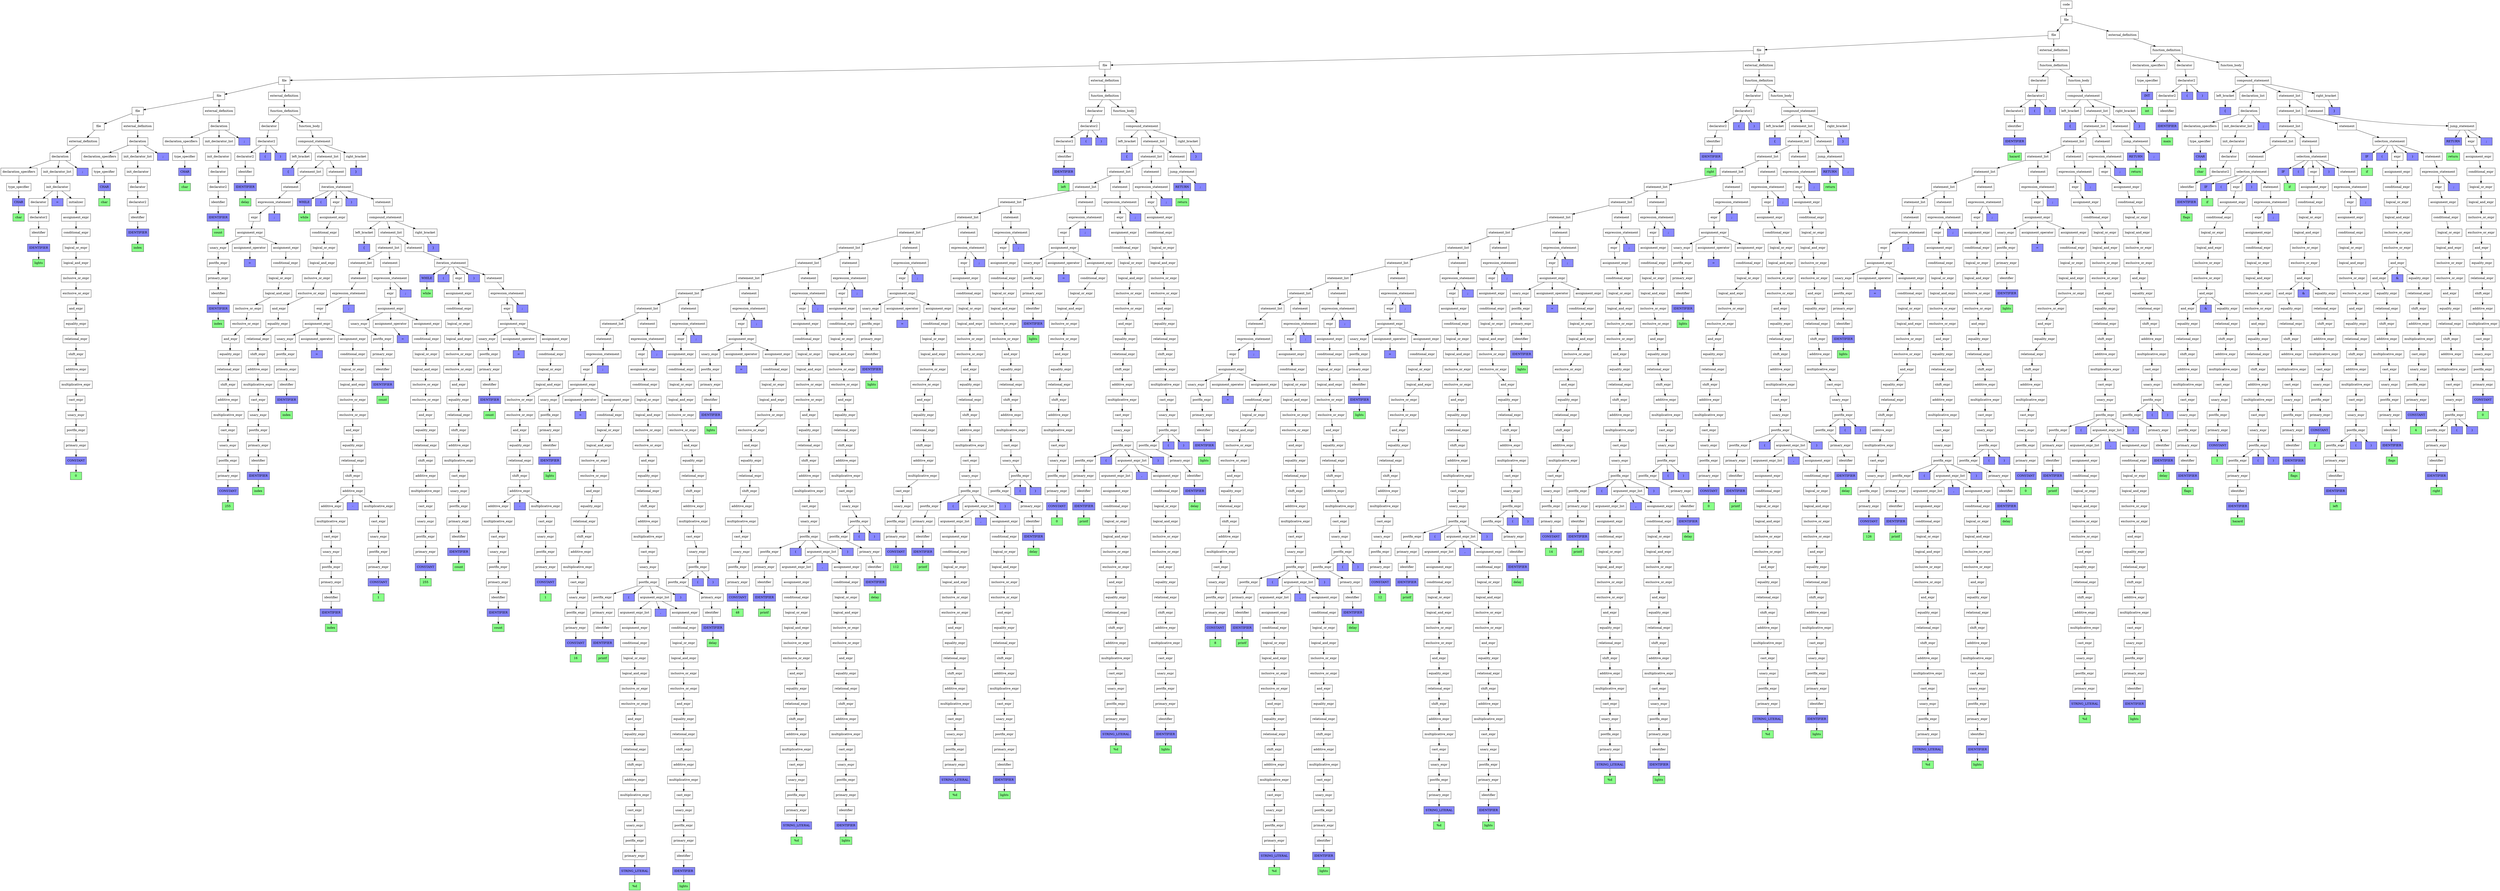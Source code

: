 digraph AST {
    node [shape=box];
    {
        rank=same; 
        1 [label="code"];
    }
    {
        rank=same; 
        2 [label="file"];
    }
    {
        rank=same; 
        3 [label="file"];
        1621 [label="external_definition"];
    }
    {
        rank=same; 
        4 [label="file"];
        1347 [label="external_definition"];
        1622 [label="function_definition"];
    }
    {
        rank=same; 
        5 [label="file"];
        821 [label="external_definition"];
        1348 [label="function_definition"];
        1623 [label="declaration_specifiers"];
        1627 [label="declarator"];
        1635 [label="function_body"];
    }
    {
        rank=same; 
        6 [label="file"];
        295 [label="external_definition"];
        822 [label="function_definition"];
        1349 [label="declarator"];
        1357 [label="function_body"];
        1624 [label="type_specifier"];
        1628 [label="declarator2"];
        1636 [label="compound_statement"];
    }
    {
        rank=same; 
        7 [label="file"];
        72 [label="external_definition"];
        296 [label="function_definition"];
        823 [label="declarator"];
        831 [label="function_body"];
        1350 [label="declarator2"];
        1358 [label="compound_statement"];
        1625 [label="INT", style=filled, fillcolor="#8888ff"];
        1629 [label="declarator2"];
        1633 [label="(", style=filled, fillcolor="#8888ff"];
        1634 [label=")", style=filled, fillcolor="#8888ff"];
        1637 [label="left_bracket"];
        1639 [label="declaration_list"];
        1653 [label="statement_list"];
        1876 [label="right_bracket"];
    }
    {
        rank=same; 
        8 [label="file"];
        58 [label="external_definition"];
        73 [label="function_definition"];
        297 [label="declarator"];
        305 [label="function_body"];
        824 [label="declarator2"];
        832 [label="compound_statement"];
        1351 [label="declarator2"];
        1355 [label="(", style=filled, fillcolor="#8888ff"];
        1356 [label=")", style=filled, fillcolor="#8888ff"];
        1359 [label="left_bracket"];
        1361 [label="statement_list"];
        1619 [label="right_bracket"];
        1626 [label="int", style=filled, fillcolor="#88ff88"];
        1630 [label="identifier"];
        1638 [label="{", style=filled, fillcolor="#8888ff"];
        1640 [label="declaration"];
        1654 [label="statement_list"];
        1852 [label="statement"];
        1877 [label="}", style=filled, fillcolor="#8888ff"];
    }
    {
        rank=same; 
        9 [label="file"];
        44 [label="external_definition"];
        59 [label="declaration"];
        74 [label="declarator"];
        82 [label="function_body"];
        298 [label="declarator2"];
        306 [label="compound_statement"];
        825 [label="declarator2"];
        829 [label="(", style=filled, fillcolor="#8888ff"];
        830 [label=")", style=filled, fillcolor="#8888ff"];
        833 [label="left_bracket"];
        835 [label="statement_list"];
        1345 [label="right_bracket"];
        1352 [label="identifier"];
        1360 [label="{", style=filled, fillcolor="#8888ff"];
        1362 [label="statement_list"];
        1614 [label="statement"];
        1620 [label="}", style=filled, fillcolor="#8888ff"];
        1631 [label="IDENTIFIER", style=filled, fillcolor="#8888ff"];
        1641 [label="declaration_specifiers"];
        1645 [label="init_declarator_list"];
        1652 [label=";", style=filled, fillcolor="#8888ff"];
        1655 [label="statement_list"];
        1787 [label="statement"];
        1853 [label="jump_statement"];
    }
    {
        rank=same; 
        10 [label="external_definition"];
        45 [label="declaration"];
        60 [label="declaration_specifiers"];
        64 [label="init_declarator_list"];
        71 [label=";", style=filled, fillcolor="#8888ff"];
        75 [label="declarator2"];
        83 [label="compound_statement"];
        299 [label="declarator2"];
        303 [label="(", style=filled, fillcolor="#8888ff"];
        304 [label=")", style=filled, fillcolor="#8888ff"];
        307 [label="left_bracket"];
        309 [label="statement_list"];
        819 [label="right_bracket"];
        826 [label="identifier"];
        834 [label="{", style=filled, fillcolor="#8888ff"];
        836 [label="statement_list"];
        1340 [label="statement"];
        1346 [label="}", style=filled, fillcolor="#8888ff"];
        1353 [label="IDENTIFIER", style=filled, fillcolor="#8888ff"];
        1363 [label="statement_list"];
        1588 [label="statement"];
        1615 [label="jump_statement"];
        1632 [label="main", style=filled, fillcolor="#88ff88"];
        1642 [label="type_specifier"];
        1646 [label="init_declarator"];
        1656 [label="statement_list"];
        1722 [label="statement"];
        1788 [label="selection_statement"];
        1854 [label="RETURN", style=filled, fillcolor="#8888ff"];
        1856 [label="expr"];
        1875 [label=";", style=filled, fillcolor="#8888ff"];
    }
    {
        rank=same; 
        11 [label="declaration"];
        46 [label="declaration_specifiers"];
        50 [label="init_declarator_list"];
        57 [label=";", style=filled, fillcolor="#8888ff"];
        61 [label="type_specifier"];
        65 [label="init_declarator"];
        76 [label="declarator2"];
        80 [label="(", style=filled, fillcolor="#8888ff"];
        81 [label=")", style=filled, fillcolor="#8888ff"];
        84 [label="left_bracket"];
        86 [label="statement_list"];
        293 [label="right_bracket"];
        300 [label="identifier"];
        308 [label="{", style=filled, fillcolor="#8888ff"];
        310 [label="statement_list"];
        814 [label="statement"];
        820 [label="}", style=filled, fillcolor="#8888ff"];
        827 [label="IDENTIFIER", style=filled, fillcolor="#8888ff"];
        837 [label="statement_list"];
        1314 [label="statement"];
        1341 [label="jump_statement"];
        1354 [label="hazard", style=filled, fillcolor="#88ff88"];
        1364 [label="statement_list"];
        1522 [label="statement"];
        1589 [label="expression_statement"];
        1616 [label="RETURN", style=filled, fillcolor="#8888ff"];
        1618 [label=";", style=filled, fillcolor="#8888ff"];
        1643 [label="CHAR", style=filled, fillcolor="#8888ff"];
        1647 [label="declarator"];
        1657 [label="statement"];
        1723 [label="selection_statement"];
        1789 [label="IF", style=filled, fillcolor="#8888ff"];
        1791 [label="(", style=filled, fillcolor="#8888ff"];
        1792 [label="expr"];
        1825 [label=")", style=filled, fillcolor="#8888ff"];
        1826 [label="statement"];
        1855 [label="return", style=filled, fillcolor="#88ff88"];
        1857 [label="assignment_expr"];
    }
    {
        rank=same; 
        12 [label="declaration_specifiers"];
        16 [label="init_declarator_list"];
        43 [label=";", style=filled, fillcolor="#8888ff"];
        47 [label="type_specifier"];
        51 [label="init_declarator"];
        62 [label="CHAR", style=filled, fillcolor="#8888ff"];
        66 [label="declarator"];
        77 [label="identifier"];
        85 [label="{", style=filled, fillcolor="#8888ff"];
        87 [label="statement_list"];
        119 [label="statement"];
        294 [label="}", style=filled, fillcolor="#8888ff"];
        301 [label="IDENTIFIER", style=filled, fillcolor="#8888ff"];
        311 [label="statement_list"];
        788 [label="statement"];
        815 [label="jump_statement"];
        828 [label="right", style=filled, fillcolor="#88ff88"];
        838 [label="statement_list"];
        1248 [label="statement"];
        1315 [label="expression_statement"];
        1342 [label="RETURN", style=filled, fillcolor="#8888ff"];
        1344 [label=";", style=filled, fillcolor="#8888ff"];
        1365 [label="statement_list"];
        1491 [label="statement"];
        1523 [label="expression_statement"];
        1590 [label="expr"];
        1613 [label=";", style=filled, fillcolor="#8888ff"];
        1617 [label="return", style=filled, fillcolor="#88ff88"];
        1644 [label="char", style=filled, fillcolor="#88ff88"];
        1648 [label="declarator2"];
        1658 [label="selection_statement"];
        1724 [label="IF", style=filled, fillcolor="#8888ff"];
        1726 [label="(", style=filled, fillcolor="#8888ff"];
        1727 [label="expr"];
        1760 [label=")", style=filled, fillcolor="#8888ff"];
        1761 [label="statement"];
        1790 [label="if", style=filled, fillcolor="#88ff88"];
        1793 [label="assignment_expr"];
        1827 [label="expression_statement"];
        1858 [label="conditional_expr"];
    }
    {
        rank=same; 
        13 [label="type_specifier"];
        17 [label="init_declarator"];
        48 [label="CHAR", style=filled, fillcolor="#8888ff"];
        52 [label="declarator"];
        63 [label="char", style=filled, fillcolor="#88ff88"];
        67 [label="declarator2"];
        78 [label="IDENTIFIER", style=filled, fillcolor="#8888ff"];
        88 [label="statement"];
        120 [label="iteration_statement"];
        302 [label="left", style=filled, fillcolor="#88ff88"];
        312 [label="statement_list"];
        722 [label="statement"];
        789 [label="expression_statement"];
        816 [label="RETURN", style=filled, fillcolor="#8888ff"];
        818 [label=";", style=filled, fillcolor="#8888ff"];
        839 [label="statement_list"];
        1217 [label="statement"];
        1249 [label="expression_statement"];
        1316 [label="expr"];
        1339 [label=";", style=filled, fillcolor="#8888ff"];
        1343 [label="return", style=filled, fillcolor="#88ff88"];
        1366 [label="statement_list"];
        1465 [label="statement"];
        1492 [label="expression_statement"];
        1524 [label="expr"];
        1587 [label=";", style=filled, fillcolor="#8888ff"];
        1591 [label="assignment_expr"];
        1649 [label="identifier"];
        1659 [label="IF", style=filled, fillcolor="#8888ff"];
        1661 [label="(", style=filled, fillcolor="#8888ff"];
        1662 [label="expr"];
        1695 [label=")", style=filled, fillcolor="#8888ff"];
        1696 [label="statement"];
        1725 [label="if", style=filled, fillcolor="#88ff88"];
        1728 [label="assignment_expr"];
        1762 [label="expression_statement"];
        1794 [label="conditional_expr"];
        1828 [label="expr"];
        1851 [label=";", style=filled, fillcolor="#8888ff"];
        1859 [label="logical_or_expr"];
    }
    {
        rank=same; 
        14 [label="CHAR", style=filled, fillcolor="#8888ff"];
        18 [label="declarator"];
        23 [label="=", style=filled, fillcolor="#8888ff"];
        24 [label="initializer"];
        49 [label="char", style=filled, fillcolor="#88ff88"];
        53 [label="declarator2"];
        68 [label="identifier"];
        79 [label="delay", style=filled, fillcolor="#88ff88"];
        89 [label="expression_statement"];
        121 [label="WHILE", style=filled, fillcolor="#8888ff"];
        123 [label="(", style=filled, fillcolor="#8888ff"];
        124 [label="expr"];
        144 [label=")", style=filled, fillcolor="#8888ff"];
        145 [label="statement"];
        313 [label="statement_list"];
        691 [label="statement"];
        723 [label="expression_statement"];
        790 [label="expr"];
        813 [label=";", style=filled, fillcolor="#8888ff"];
        817 [label="return", style=filled, fillcolor="#88ff88"];
        840 [label="statement_list"];
        1191 [label="statement"];
        1218 [label="expression_statement"];
        1250 [label="expr"];
        1313 [label=";", style=filled, fillcolor="#8888ff"];
        1317 [label="assignment_expr"];
        1367 [label="statement_list"];
        1399 [label="statement"];
        1466 [label="expression_statement"];
        1493 [label="expr"];
        1521 [label=";", style=filled, fillcolor="#8888ff"];
        1525 [label="assignment_expr"];
        1592 [label="conditional_expr"];
        1650 [label="IDENTIFIER", style=filled, fillcolor="#8888ff"];
        1660 [label="if", style=filled, fillcolor="#88ff88"];
        1663 [label="assignment_expr"];
        1697 [label="expression_statement"];
        1729 [label="conditional_expr"];
        1763 [label="expr"];
        1786 [label=";", style=filled, fillcolor="#8888ff"];
        1795 [label="logical_or_expr"];
        1829 [label="assignment_expr"];
        1860 [label="logical_and_expr"];
    }
    {
        rank=same; 
        15 [label="char", style=filled, fillcolor="#88ff88"];
        19 [label="declarator2"];
        25 [label="assignment_expr"];
        54 [label="identifier"];
        69 [label="IDENTIFIER", style=filled, fillcolor="#8888ff"];
        90 [label="expr"];
        118 [label=";", style=filled, fillcolor="#8888ff"];
        122 [label="while", style=filled, fillcolor="#88ff88"];
        125 [label="assignment_expr"];
        146 [label="compound_statement"];
        314 [label="statement_list"];
        665 [label="statement"];
        692 [label="expression_statement"];
        724 [label="expr"];
        787 [label=";", style=filled, fillcolor="#8888ff"];
        791 [label="assignment_expr"];
        841 [label="statement_list"];
        1125 [label="statement"];
        1192 [label="expression_statement"];
        1219 [label="expr"];
        1247 [label=";", style=filled, fillcolor="#8888ff"];
        1251 [label="assignment_expr"];
        1318 [label="conditional_expr"];
        1368 [label="statement"];
        1400 [label="expression_statement"];
        1467 [label="expr"];
        1490 [label=";", style=filled, fillcolor="#8888ff"];
        1494 [label="assignment_expr"];
        1526 [label="conditional_expr"];
        1593 [label="logical_or_expr"];
        1651 [label="flags", style=filled, fillcolor="#88ff88"];
        1664 [label="conditional_expr"];
        1698 [label="expr"];
        1721 [label=";", style=filled, fillcolor="#8888ff"];
        1730 [label="logical_or_expr"];
        1764 [label="assignment_expr"];
        1796 [label="logical_and_expr"];
        1830 [label="conditional_expr"];
        1861 [label="inclusive_or_expr"];
    }
    {
        rank=same; 
        20 [label="identifier"];
        26 [label="conditional_expr"];
        55 [label="IDENTIFIER", style=filled, fillcolor="#8888ff"];
        70 [label="count", style=filled, fillcolor="#88ff88"];
        91 [label="assignment_expr"];
        126 [label="conditional_expr"];
        147 [label="left_bracket"];
        149 [label="statement_list"];
        291 [label="right_bracket"];
        315 [label="statement_list"];
        599 [label="statement"];
        666 [label="expression_statement"];
        693 [label="expr"];
        721 [label=";", style=filled, fillcolor="#8888ff"];
        725 [label="assignment_expr"];
        792 [label="conditional_expr"];
        842 [label="statement_list"];
        1094 [label="statement"];
        1126 [label="expression_statement"];
        1193 [label="expr"];
        1216 [label=";", style=filled, fillcolor="#8888ff"];
        1220 [label="assignment_expr"];
        1252 [label="conditional_expr"];
        1319 [label="logical_or_expr"];
        1369 [label="expression_statement"];
        1401 [label="expr"];
        1464 [label=";", style=filled, fillcolor="#8888ff"];
        1468 [label="assignment_expr"];
        1495 [label="unary_expr"];
        1501 [label="assignment_operator"];
        1503 [label="assignment_expr"];
        1527 [label="logical_or_expr"];
        1594 [label="logical_and_expr"];
        1665 [label="logical_or_expr"];
        1699 [label="assignment_expr"];
        1731 [label="logical_and_expr"];
        1765 [label="conditional_expr"];
        1797 [label="inclusive_or_expr"];
        1831 [label="logical_or_expr"];
        1862 [label="exclusive_or_expr"];
    }
    {
        rank=same; 
        21 [label="IDENTIFIER", style=filled, fillcolor="#8888ff"];
        27 [label="logical_or_expr"];
        56 [label="index", style=filled, fillcolor="#88ff88"];
        92 [label="unary_expr"];
        98 [label="assignment_operator"];
        100 [label="assignment_expr"];
        127 [label="logical_or_expr"];
        148 [label="{", style=filled, fillcolor="#8888ff"];
        150 [label="statement_list"];
        224 [label="statement"];
        292 [label="}", style=filled, fillcolor="#8888ff"];
        316 [label="statement_list"];
        568 [label="statement"];
        600 [label="expression_statement"];
        667 [label="expr"];
        690 [label=";", style=filled, fillcolor="#8888ff"];
        694 [label="assignment_expr"];
        726 [label="conditional_expr"];
        793 [label="logical_or_expr"];
        843 [label="statement_list"];
        1068 [label="statement"];
        1095 [label="expression_statement"];
        1127 [label="expr"];
        1190 [label=";", style=filled, fillcolor="#8888ff"];
        1194 [label="assignment_expr"];
        1221 [label="unary_expr"];
        1227 [label="assignment_operator"];
        1229 [label="assignment_expr"];
        1253 [label="logical_or_expr"];
        1320 [label="logical_and_expr"];
        1370 [label="expr"];
        1398 [label=";", style=filled, fillcolor="#8888ff"];
        1402 [label="assignment_expr"];
        1469 [label="conditional_expr"];
        1496 [label="postfix_expr"];
        1502 [label="=", style=filled, fillcolor="#8888ff"];
        1504 [label="conditional_expr"];
        1528 [label="logical_and_expr"];
        1595 [label="inclusive_or_expr"];
        1666 [label="logical_and_expr"];
        1700 [label="conditional_expr"];
        1732 [label="inclusive_or_expr"];
        1766 [label="logical_or_expr"];
        1798 [label="exclusive_or_expr"];
        1832 [label="logical_and_expr"];
        1863 [label="and_expr"];
    }
    {
        rank=same; 
        22 [label="lights", style=filled, fillcolor="#88ff88"];
        28 [label="logical_and_expr"];
        93 [label="postfix_expr"];
        99 [label="=", style=filled, fillcolor="#8888ff"];
        101 [label="conditional_expr"];
        128 [label="logical_and_expr"];
        151 [label="statement_list"];
        193 [label="statement"];
        225 [label="iteration_statement"];
        317 [label="statement_list"];
        542 [label="statement"];
        569 [label="expression_statement"];
        601 [label="expr"];
        664 [label=";", style=filled, fillcolor="#8888ff"];
        668 [label="assignment_expr"];
        695 [label="unary_expr"];
        701 [label="assignment_operator"];
        703 [label="assignment_expr"];
        727 [label="logical_or_expr"];
        794 [label="logical_and_expr"];
        844 [label="statement_list"];
        1002 [label="statement"];
        1069 [label="expression_statement"];
        1096 [label="expr"];
        1124 [label=";", style=filled, fillcolor="#8888ff"];
        1128 [label="assignment_expr"];
        1195 [label="conditional_expr"];
        1222 [label="postfix_expr"];
        1228 [label="=", style=filled, fillcolor="#8888ff"];
        1230 [label="conditional_expr"];
        1254 [label="logical_and_expr"];
        1321 [label="inclusive_or_expr"];
        1371 [label="assignment_expr"];
        1403 [label="conditional_expr"];
        1470 [label="logical_or_expr"];
        1497 [label="primary_expr"];
        1505 [label="logical_or_expr"];
        1529 [label="inclusive_or_expr"];
        1596 [label="exclusive_or_expr"];
        1667 [label="inclusive_or_expr"];
        1701 [label="logical_or_expr"];
        1733 [label="exclusive_or_expr"];
        1767 [label="logical_and_expr"];
        1799 [label="and_expr"];
        1833 [label="inclusive_or_expr"];
        1864 [label="equality_expr"];
    }
    {
        rank=same; 
        29 [label="inclusive_or_expr"];
        94 [label="primary_expr"];
        102 [label="logical_or_expr"];
        129 [label="inclusive_or_expr"];
        152 [label="statement"];
        194 [label="expression_statement"];
        226 [label="WHILE", style=filled, fillcolor="#8888ff"];
        228 [label="(", style=filled, fillcolor="#8888ff"];
        229 [label="expr"];
        249 [label=")", style=filled, fillcolor="#8888ff"];
        250 [label="statement"];
        318 [label="statement_list"];
        476 [label="statement"];
        543 [label="expression_statement"];
        570 [label="expr"];
        598 [label=";", style=filled, fillcolor="#8888ff"];
        602 [label="assignment_expr"];
        669 [label="conditional_expr"];
        696 [label="postfix_expr"];
        702 [label="=", style=filled, fillcolor="#8888ff"];
        704 [label="conditional_expr"];
        728 [label="logical_and_expr"];
        795 [label="inclusive_or_expr"];
        845 [label="statement_list"];
        971 [label="statement"];
        1003 [label="expression_statement"];
        1070 [label="expr"];
        1093 [label=";", style=filled, fillcolor="#8888ff"];
        1097 [label="assignment_expr"];
        1129 [label="conditional_expr"];
        1196 [label="logical_or_expr"];
        1223 [label="primary_expr"];
        1231 [label="logical_or_expr"];
        1255 [label="inclusive_or_expr"];
        1322 [label="exclusive_or_expr"];
        1372 [label="unary_expr"];
        1378 [label="assignment_operator"];
        1380 [label="assignment_expr"];
        1404 [label="logical_or_expr"];
        1471 [label="logical_and_expr"];
        1498 [label="identifier"];
        1506 [label="logical_and_expr"];
        1530 [label="exclusive_or_expr"];
        1597 [label="and_expr"];
        1668 [label="exclusive_or_expr"];
        1702 [label="logical_and_expr"];
        1734 [label="and_expr"];
        1768 [label="inclusive_or_expr"];
        1800 [label="and_expr"];
        1813 [label="&", style=filled, fillcolor="#8888ff"];
        1814 [label="equality_expr"];
        1834 [label="exclusive_or_expr"];
        1865 [label="relational_expr"];
    }
    {
        rank=same; 
        30 [label="exclusive_or_expr"];
        95 [label="identifier"];
        103 [label="logical_and_expr"];
        130 [label="exclusive_or_expr"];
        153 [label="expression_statement"];
        195 [label="expr"];
        223 [label=";", style=filled, fillcolor="#8888ff"];
        227 [label="while", style=filled, fillcolor="#88ff88"];
        230 [label="assignment_expr"];
        251 [label="expression_statement"];
        319 [label="statement_list"];
        445 [label="statement"];
        477 [label="expression_statement"];
        544 [label="expr"];
        567 [label=";", style=filled, fillcolor="#8888ff"];
        571 [label="assignment_expr"];
        603 [label="conditional_expr"];
        670 [label="logical_or_expr"];
        697 [label="primary_expr"];
        705 [label="logical_or_expr"];
        729 [label="inclusive_or_expr"];
        796 [label="exclusive_or_expr"];
        846 [label="statement_list"];
        945 [label="statement"];
        972 [label="expression_statement"];
        1004 [label="expr"];
        1067 [label=";", style=filled, fillcolor="#8888ff"];
        1071 [label="assignment_expr"];
        1098 [label="unary_expr"];
        1104 [label="assignment_operator"];
        1106 [label="assignment_expr"];
        1130 [label="logical_or_expr"];
        1197 [label="logical_and_expr"];
        1224 [label="identifier"];
        1232 [label="logical_and_expr"];
        1256 [label="exclusive_or_expr"];
        1323 [label="and_expr"];
        1373 [label="postfix_expr"];
        1379 [label="=", style=filled, fillcolor="#8888ff"];
        1381 [label="conditional_expr"];
        1405 [label="logical_and_expr"];
        1472 [label="inclusive_or_expr"];
        1499 [label="IDENTIFIER", style=filled, fillcolor="#8888ff"];
        1507 [label="inclusive_or_expr"];
        1531 [label="and_expr"];
        1598 [label="equality_expr"];
        1669 [label="and_expr"];
        1703 [label="inclusive_or_expr"];
        1735 [label="and_expr"];
        1748 [label="&", style=filled, fillcolor="#8888ff"];
        1749 [label="equality_expr"];
        1769 [label="exclusive_or_expr"];
        1801 [label="equality_expr"];
        1815 [label="relational_expr"];
        1835 [label="and_expr"];
        1866 [label="shift_expr"];
    }
    {
        rank=same; 
        31 [label="and_expr"];
        96 [label="IDENTIFIER", style=filled, fillcolor="#8888ff"];
        104 [label="inclusive_or_expr"];
        131 [label="and_expr"];
        154 [label="expr"];
        192 [label=";", style=filled, fillcolor="#8888ff"];
        196 [label="assignment_expr"];
        231 [label="conditional_expr"];
        252 [label="expr"];
        290 [label=";", style=filled, fillcolor="#8888ff"];
        320 [label="statement_list"];
        419 [label="statement"];
        446 [label="expression_statement"];
        478 [label="expr"];
        541 [label=";", style=filled, fillcolor="#8888ff"];
        545 [label="assignment_expr"];
        572 [label="unary_expr"];
        578 [label="assignment_operator"];
        580 [label="assignment_expr"];
        604 [label="logical_or_expr"];
        671 [label="logical_and_expr"];
        698 [label="identifier"];
        706 [label="logical_and_expr"];
        730 [label="exclusive_or_expr"];
        797 [label="and_expr"];
        847 [label="statement_list"];
        879 [label="statement"];
        946 [label="expression_statement"];
        973 [label="expr"];
        1001 [label=";", style=filled, fillcolor="#8888ff"];
        1005 [label="assignment_expr"];
        1072 [label="conditional_expr"];
        1099 [label="postfix_expr"];
        1105 [label="=", style=filled, fillcolor="#8888ff"];
        1107 [label="conditional_expr"];
        1131 [label="logical_and_expr"];
        1198 [label="inclusive_or_expr"];
        1225 [label="IDENTIFIER", style=filled, fillcolor="#8888ff"];
        1233 [label="inclusive_or_expr"];
        1257 [label="and_expr"];
        1324 [label="equality_expr"];
        1374 [label="primary_expr"];
        1382 [label="logical_or_expr"];
        1406 [label="inclusive_or_expr"];
        1473 [label="exclusive_or_expr"];
        1500 [label="lights", style=filled, fillcolor="#88ff88"];
        1508 [label="exclusive_or_expr"];
        1532 [label="equality_expr"];
        1599 [label="relational_expr"];
        1670 [label="and_expr"];
        1683 [label="&", style=filled, fillcolor="#8888ff"];
        1684 [label="equality_expr"];
        1704 [label="exclusive_or_expr"];
        1736 [label="equality_expr"];
        1750 [label="relational_expr"];
        1770 [label="and_expr"];
        1802 [label="relational_expr"];
        1816 [label="shift_expr"];
        1836 [label="equality_expr"];
        1867 [label="additive_expr"];
    }
    {
        rank=same; 
        32 [label="equality_expr"];
        97 [label="index", style=filled, fillcolor="#88ff88"];
        105 [label="exclusive_or_expr"];
        132 [label="equality_expr"];
        155 [label="assignment_expr"];
        197 [label="unary_expr"];
        203 [label="assignment_operator"];
        205 [label="assignment_expr"];
        232 [label="logical_or_expr"];
        253 [label="assignment_expr"];
        321 [label="statement_list"];
        353 [label="statement"];
        420 [label="expression_statement"];
        447 [label="expr"];
        475 [label=";", style=filled, fillcolor="#8888ff"];
        479 [label="assignment_expr"];
        546 [label="conditional_expr"];
        573 [label="postfix_expr"];
        579 [label="=", style=filled, fillcolor="#8888ff"];
        581 [label="conditional_expr"];
        605 [label="logical_and_expr"];
        672 [label="inclusive_or_expr"];
        699 [label="IDENTIFIER", style=filled, fillcolor="#8888ff"];
        707 [label="inclusive_or_expr"];
        731 [label="and_expr"];
        798 [label="equality_expr"];
        848 [label="statement"];
        880 [label="expression_statement"];
        947 [label="expr"];
        970 [label=";", style=filled, fillcolor="#8888ff"];
        974 [label="assignment_expr"];
        1006 [label="conditional_expr"];
        1073 [label="logical_or_expr"];
        1100 [label="primary_expr"];
        1108 [label="logical_or_expr"];
        1132 [label="inclusive_or_expr"];
        1199 [label="exclusive_or_expr"];
        1226 [label="lights", style=filled, fillcolor="#88ff88"];
        1234 [label="exclusive_or_expr"];
        1258 [label="equality_expr"];
        1325 [label="relational_expr"];
        1375 [label="identifier"];
        1383 [label="logical_and_expr"];
        1407 [label="exclusive_or_expr"];
        1474 [label="and_expr"];
        1509 [label="and_expr"];
        1533 [label="relational_expr"];
        1600 [label="shift_expr"];
        1671 [label="equality_expr"];
        1685 [label="relational_expr"];
        1705 [label="and_expr"];
        1737 [label="relational_expr"];
        1751 [label="shift_expr"];
        1771 [label="equality_expr"];
        1803 [label="shift_expr"];
        1817 [label="additive_expr"];
        1837 [label="relational_expr"];
        1868 [label="multiplicative_expr"];
    }
    {
        rank=same; 
        33 [label="relational_expr"];
        106 [label="and_expr"];
        133 [label="relational_expr"];
        156 [label="unary_expr"];
        162 [label="assignment_operator"];
        164 [label="assignment_expr"];
        198 [label="postfix_expr"];
        204 [label="=", style=filled, fillcolor="#8888ff"];
        206 [label="conditional_expr"];
        233 [label="logical_and_expr"];
        254 [label="unary_expr"];
        260 [label="assignment_operator"];
        262 [label="assignment_expr"];
        322 [label="statement"];
        354 [label="expression_statement"];
        421 [label="expr"];
        444 [label=";", style=filled, fillcolor="#8888ff"];
        448 [label="assignment_expr"];
        480 [label="conditional_expr"];
        547 [label="logical_or_expr"];
        574 [label="primary_expr"];
        582 [label="logical_or_expr"];
        606 [label="inclusive_or_expr"];
        673 [label="exclusive_or_expr"];
        700 [label="lights", style=filled, fillcolor="#88ff88"];
        708 [label="exclusive_or_expr"];
        732 [label="equality_expr"];
        799 [label="relational_expr"];
        849 [label="expression_statement"];
        881 [label="expr"];
        944 [label=";", style=filled, fillcolor="#8888ff"];
        948 [label="assignment_expr"];
        975 [label="unary_expr"];
        981 [label="assignment_operator"];
        983 [label="assignment_expr"];
        1007 [label="logical_or_expr"];
        1074 [label="logical_and_expr"];
        1101 [label="identifier"];
        1109 [label="logical_and_expr"];
        1133 [label="exclusive_or_expr"];
        1200 [label="and_expr"];
        1235 [label="and_expr"];
        1259 [label="relational_expr"];
        1326 [label="shift_expr"];
        1376 [label="IDENTIFIER", style=filled, fillcolor="#8888ff"];
        1384 [label="inclusive_or_expr"];
        1408 [label="and_expr"];
        1475 [label="equality_expr"];
        1510 [label="equality_expr"];
        1534 [label="shift_expr"];
        1601 [label="additive_expr"];
        1672 [label="relational_expr"];
        1686 [label="shift_expr"];
        1706 [label="equality_expr"];
        1738 [label="shift_expr"];
        1752 [label="additive_expr"];
        1772 [label="relational_expr"];
        1804 [label="additive_expr"];
        1818 [label="multiplicative_expr"];
        1838 [label="shift_expr"];
        1869 [label="cast_expr"];
    }
    {
        rank=same; 
        34 [label="shift_expr"];
        107 [label="equality_expr"];
        134 [label="shift_expr"];
        157 [label="postfix_expr"];
        163 [label="=", style=filled, fillcolor="#8888ff"];
        165 [label="conditional_expr"];
        199 [label="primary_expr"];
        207 [label="logical_or_expr"];
        234 [label="inclusive_or_expr"];
        255 [label="postfix_expr"];
        261 [label="=", style=filled, fillcolor="#8888ff"];
        263 [label="conditional_expr"];
        323 [label="expression_statement"];
        355 [label="expr"];
        418 [label=";", style=filled, fillcolor="#8888ff"];
        422 [label="assignment_expr"];
        449 [label="unary_expr"];
        455 [label="assignment_operator"];
        457 [label="assignment_expr"];
        481 [label="logical_or_expr"];
        548 [label="logical_and_expr"];
        575 [label="identifier"];
        583 [label="logical_and_expr"];
        607 [label="exclusive_or_expr"];
        674 [label="and_expr"];
        709 [label="and_expr"];
        733 [label="relational_expr"];
        800 [label="shift_expr"];
        850 [label="expr"];
        878 [label=";", style=filled, fillcolor="#8888ff"];
        882 [label="assignment_expr"];
        949 [label="conditional_expr"];
        976 [label="postfix_expr"];
        982 [label="=", style=filled, fillcolor="#8888ff"];
        984 [label="conditional_expr"];
        1008 [label="logical_and_expr"];
        1075 [label="inclusive_or_expr"];
        1102 [label="IDENTIFIER", style=filled, fillcolor="#8888ff"];
        1110 [label="inclusive_or_expr"];
        1134 [label="and_expr"];
        1201 [label="equality_expr"];
        1236 [label="equality_expr"];
        1260 [label="shift_expr"];
        1327 [label="additive_expr"];
        1377 [label="lights", style=filled, fillcolor="#88ff88"];
        1385 [label="exclusive_or_expr"];
        1409 [label="equality_expr"];
        1476 [label="relational_expr"];
        1511 [label="relational_expr"];
        1535 [label="additive_expr"];
        1602 [label="multiplicative_expr"];
        1673 [label="shift_expr"];
        1687 [label="additive_expr"];
        1707 [label="relational_expr"];
        1739 [label="additive_expr"];
        1753 [label="multiplicative_expr"];
        1773 [label="shift_expr"];
        1805 [label="multiplicative_expr"];
        1819 [label="cast_expr"];
        1839 [label="additive_expr"];
        1870 [label="unary_expr"];
    }
    {
        rank=same; 
        35 [label="additive_expr"];
        108 [label="relational_expr"];
        135 [label="additive_expr"];
        158 [label="primary_expr"];
        166 [label="logical_or_expr"];
        200 [label="identifier"];
        208 [label="logical_and_expr"];
        235 [label="exclusive_or_expr"];
        256 [label="primary_expr"];
        264 [label="logical_or_expr"];
        324 [label="expr"];
        352 [label=";", style=filled, fillcolor="#8888ff"];
        356 [label="assignment_expr"];
        423 [label="conditional_expr"];
        450 [label="postfix_expr"];
        456 [label="=", style=filled, fillcolor="#8888ff"];
        458 [label="conditional_expr"];
        482 [label="logical_and_expr"];
        549 [label="inclusive_or_expr"];
        576 [label="IDENTIFIER", style=filled, fillcolor="#8888ff"];
        584 [label="inclusive_or_expr"];
        608 [label="and_expr"];
        675 [label="equality_expr"];
        710 [label="equality_expr"];
        734 [label="shift_expr"];
        801 [label="additive_expr"];
        851 [label="assignment_expr"];
        883 [label="conditional_expr"];
        950 [label="logical_or_expr"];
        977 [label="primary_expr"];
        985 [label="logical_or_expr"];
        1009 [label="inclusive_or_expr"];
        1076 [label="exclusive_or_expr"];
        1103 [label="lights", style=filled, fillcolor="#88ff88"];
        1111 [label="exclusive_or_expr"];
        1135 [label="equality_expr"];
        1202 [label="relational_expr"];
        1237 [label="relational_expr"];
        1261 [label="additive_expr"];
        1328 [label="multiplicative_expr"];
        1386 [label="and_expr"];
        1410 [label="relational_expr"];
        1477 [label="shift_expr"];
        1512 [label="shift_expr"];
        1536 [label="multiplicative_expr"];
        1603 [label="cast_expr"];
        1674 [label="additive_expr"];
        1688 [label="multiplicative_expr"];
        1708 [label="shift_expr"];
        1740 [label="multiplicative_expr"];
        1754 [label="cast_expr"];
        1774 [label="additive_expr"];
        1806 [label="cast_expr"];
        1820 [label="unary_expr"];
        1840 [label="multiplicative_expr"];
        1871 [label="postfix_expr"];
    }
    {
        rank=same; 
        36 [label="multiplicative_expr"];
        109 [label="shift_expr"];
        136 [label="multiplicative_expr"];
        159 [label="identifier"];
        167 [label="logical_and_expr"];
        201 [label="IDENTIFIER", style=filled, fillcolor="#8888ff"];
        209 [label="inclusive_or_expr"];
        236 [label="and_expr"];
        257 [label="identifier"];
        265 [label="logical_and_expr"];
        325 [label="assignment_expr"];
        357 [label="conditional_expr"];
        424 [label="logical_or_expr"];
        451 [label="primary_expr"];
        459 [label="logical_or_expr"];
        483 [label="inclusive_or_expr"];
        550 [label="exclusive_or_expr"];
        577 [label="lights", style=filled, fillcolor="#88ff88"];
        585 [label="exclusive_or_expr"];
        609 [label="equality_expr"];
        676 [label="relational_expr"];
        711 [label="relational_expr"];
        735 [label="additive_expr"];
        802 [label="multiplicative_expr"];
        852 [label="unary_expr"];
        858 [label="assignment_operator"];
        860 [label="assignment_expr"];
        884 [label="logical_or_expr"];
        951 [label="logical_and_expr"];
        978 [label="identifier"];
        986 [label="logical_and_expr"];
        1010 [label="exclusive_or_expr"];
        1077 [label="and_expr"];
        1112 [label="and_expr"];
        1136 [label="relational_expr"];
        1203 [label="shift_expr"];
        1238 [label="shift_expr"];
        1262 [label="multiplicative_expr"];
        1329 [label="cast_expr"];
        1387 [label="equality_expr"];
        1411 [label="shift_expr"];
        1478 [label="additive_expr"];
        1513 [label="additive_expr"];
        1537 [label="cast_expr"];
        1604 [label="unary_expr"];
        1675 [label="multiplicative_expr"];
        1689 [label="cast_expr"];
        1709 [label="additive_expr"];
        1741 [label="cast_expr"];
        1755 [label="unary_expr"];
        1775 [label="multiplicative_expr"];
        1807 [label="unary_expr"];
        1821 [label="postfix_expr"];
        1841 [label="cast_expr"];
        1872 [label="primary_expr"];
    }
    {
        rank=same; 
        37 [label="cast_expr"];
        110 [label="additive_expr"];
        137 [label="cast_expr"];
        160 [label="IDENTIFIER", style=filled, fillcolor="#8888ff"];
        168 [label="inclusive_or_expr"];
        202 [label="count", style=filled, fillcolor="#88ff88"];
        210 [label="exclusive_or_expr"];
        237 [label="equality_expr"];
        258 [label="IDENTIFIER", style=filled, fillcolor="#8888ff"];
        266 [label="inclusive_or_expr"];
        326 [label="unary_expr"];
        332 [label="assignment_operator"];
        334 [label="assignment_expr"];
        358 [label="logical_or_expr"];
        425 [label="logical_and_expr"];
        452 [label="identifier"];
        460 [label="logical_and_expr"];
        484 [label="exclusive_or_expr"];
        551 [label="and_expr"];
        586 [label="and_expr"];
        610 [label="relational_expr"];
        677 [label="shift_expr"];
        712 [label="shift_expr"];
        736 [label="multiplicative_expr"];
        803 [label="cast_expr"];
        853 [label="postfix_expr"];
        859 [label="=", style=filled, fillcolor="#8888ff"];
        861 [label="conditional_expr"];
        885 [label="logical_and_expr"];
        952 [label="inclusive_or_expr"];
        979 [label="IDENTIFIER", style=filled, fillcolor="#8888ff"];
        987 [label="inclusive_or_expr"];
        1011 [label="and_expr"];
        1078 [label="equality_expr"];
        1113 [label="equality_expr"];
        1137 [label="shift_expr"];
        1204 [label="additive_expr"];
        1239 [label="additive_expr"];
        1263 [label="cast_expr"];
        1330 [label="unary_expr"];
        1388 [label="relational_expr"];
        1412 [label="additive_expr"];
        1479 [label="multiplicative_expr"];
        1514 [label="multiplicative_expr"];
        1538 [label="unary_expr"];
        1605 [label="postfix_expr"];
        1676 [label="cast_expr"];
        1690 [label="unary_expr"];
        1710 [label="multiplicative_expr"];
        1742 [label="unary_expr"];
        1756 [label="postfix_expr"];
        1776 [label="cast_expr"];
        1808 [label="postfix_expr"];
        1822 [label="primary_expr"];
        1842 [label="unary_expr"];
        1873 [label="CONSTANT", style=filled, fillcolor="#8888ff"];
    }
    {
        rank=same; 
        38 [label="unary_expr"];
        111 [label="multiplicative_expr"];
        138 [label="unary_expr"];
        161 [label="index", style=filled, fillcolor="#88ff88"];
        169 [label="exclusive_or_expr"];
        211 [label="and_expr"];
        238 [label="relational_expr"];
        259 [label="count", style=filled, fillcolor="#88ff88"];
        267 [label="exclusive_or_expr"];
        327 [label="postfix_expr"];
        333 [label="=", style=filled, fillcolor="#8888ff"];
        335 [label="conditional_expr"];
        359 [label="logical_and_expr"];
        426 [label="inclusive_or_expr"];
        453 [label="IDENTIFIER", style=filled, fillcolor="#8888ff"];
        461 [label="inclusive_or_expr"];
        485 [label="and_expr"];
        552 [label="equality_expr"];
        587 [label="equality_expr"];
        611 [label="shift_expr"];
        678 [label="additive_expr"];
        713 [label="additive_expr"];
        737 [label="cast_expr"];
        804 [label="unary_expr"];
        854 [label="primary_expr"];
        862 [label="logical_or_expr"];
        886 [label="inclusive_or_expr"];
        953 [label="exclusive_or_expr"];
        980 [label="lights", style=filled, fillcolor="#88ff88"];
        988 [label="exclusive_or_expr"];
        1012 [label="equality_expr"];
        1079 [label="relational_expr"];
        1114 [label="relational_expr"];
        1138 [label="additive_expr"];
        1205 [label="multiplicative_expr"];
        1240 [label="multiplicative_expr"];
        1264 [label="unary_expr"];
        1331 [label="postfix_expr"];
        1389 [label="shift_expr"];
        1413 [label="multiplicative_expr"];
        1480 [label="cast_expr"];
        1515 [label="cast_expr"];
        1539 [label="postfix_expr"];
        1606 [label="postfix_expr"];
        1611 [label="(", style=filled, fillcolor="#8888ff"];
        1612 [label=")", style=filled, fillcolor="#8888ff"];
        1677 [label="unary_expr"];
        1691 [label="postfix_expr"];
        1711 [label="cast_expr"];
        1743 [label="postfix_expr"];
        1757 [label="primary_expr"];
        1777 [label="unary_expr"];
        1809 [label="primary_expr"];
        1823 [label="CONSTANT", style=filled, fillcolor="#8888ff"];
        1843 [label="postfix_expr"];
        1874 [label="0", style=filled, fillcolor="#88ff88"];
    }
    {
        rank=same; 
        39 [label="postfix_expr"];
        112 [label="cast_expr"];
        139 [label="postfix_expr"];
        170 [label="and_expr"];
        212 [label="equality_expr"];
        239 [label="shift_expr"];
        268 [label="and_expr"];
        328 [label="primary_expr"];
        336 [label="logical_or_expr"];
        360 [label="inclusive_or_expr"];
        427 [label="exclusive_or_expr"];
        454 [label="lights", style=filled, fillcolor="#88ff88"];
        462 [label="exclusive_or_expr"];
        486 [label="equality_expr"];
        553 [label="relational_expr"];
        588 [label="relational_expr"];
        612 [label="additive_expr"];
        679 [label="multiplicative_expr"];
        714 [label="multiplicative_expr"];
        738 [label="unary_expr"];
        805 [label="postfix_expr"];
        855 [label="identifier"];
        863 [label="logical_and_expr"];
        887 [label="exclusive_or_expr"];
        954 [label="and_expr"];
        989 [label="and_expr"];
        1013 [label="relational_expr"];
        1080 [label="shift_expr"];
        1115 [label="shift_expr"];
        1139 [label="multiplicative_expr"];
        1206 [label="cast_expr"];
        1241 [label="cast_expr"];
        1265 [label="postfix_expr"];
        1332 [label="postfix_expr"];
        1337 [label="(", style=filled, fillcolor="#8888ff"];
        1338 [label=")", style=filled, fillcolor="#8888ff"];
        1390 [label="additive_expr"];
        1414 [label="cast_expr"];
        1481 [label="unary_expr"];
        1516 [label="unary_expr"];
        1540 [label="postfix_expr"];
        1545 [label="(", style=filled, fillcolor="#8888ff"];
        1546 [label="argument_expr_list"];
        1586 [label=")", style=filled, fillcolor="#8888ff"];
        1607 [label="primary_expr"];
        1678 [label="postfix_expr"];
        1692 [label="primary_expr"];
        1712 [label="unary_expr"];
        1744 [label="primary_expr"];
        1758 [label="CONSTANT", style=filled, fillcolor="#8888ff"];
        1778 [label="postfix_expr"];
        1810 [label="identifier"];
        1824 [label="4", style=filled, fillcolor="#88ff88"];
        1844 [label="postfix_expr"];
        1849 [label="(", style=filled, fillcolor="#8888ff"];
        1850 [label=")", style=filled, fillcolor="#8888ff"];
    }
    {
        rank=same; 
        40 [label="primary_expr"];
        113 [label="unary_expr"];
        140 [label="primary_expr"];
        171 [label="equality_expr"];
        213 [label="relational_expr"];
        240 [label="additive_expr"];
        269 [label="equality_expr"];
        329 [label="identifier"];
        337 [label="logical_and_expr"];
        361 [label="exclusive_or_expr"];
        428 [label="and_expr"];
        463 [label="and_expr"];
        487 [label="relational_expr"];
        554 [label="shift_expr"];
        589 [label="shift_expr"];
        613 [label="multiplicative_expr"];
        680 [label="cast_expr"];
        715 [label="cast_expr"];
        739 [label="postfix_expr"];
        806 [label="postfix_expr"];
        811 [label="(", style=filled, fillcolor="#8888ff"];
        812 [label=")", style=filled, fillcolor="#8888ff"];
        856 [label="IDENTIFIER", style=filled, fillcolor="#8888ff"];
        864 [label="inclusive_or_expr"];
        888 [label="and_expr"];
        955 [label="equality_expr"];
        990 [label="equality_expr"];
        1014 [label="shift_expr"];
        1081 [label="additive_expr"];
        1116 [label="additive_expr"];
        1140 [label="cast_expr"];
        1207 [label="unary_expr"];
        1242 [label="unary_expr"];
        1266 [label="postfix_expr"];
        1271 [label="(", style=filled, fillcolor="#8888ff"];
        1272 [label="argument_expr_list"];
        1312 [label=")", style=filled, fillcolor="#8888ff"];
        1333 [label="primary_expr"];
        1391 [label="multiplicative_expr"];
        1415 [label="unary_expr"];
        1482 [label="postfix_expr"];
        1517 [label="postfix_expr"];
        1541 [label="primary_expr"];
        1547 [label="argument_expr_list"];
        1566 [label=",", style=filled, fillcolor="#8888ff"];
        1567 [label="assignment_expr"];
        1608 [label="identifier"];
        1679 [label="primary_expr"];
        1693 [label="CONSTANT", style=filled, fillcolor="#8888ff"];
        1713 [label="postfix_expr"];
        1745 [label="identifier"];
        1759 [label="2", style=filled, fillcolor="#88ff88"];
        1779 [label="postfix_expr"];
        1784 [label="(", style=filled, fillcolor="#8888ff"];
        1785 [label=")", style=filled, fillcolor="#8888ff"];
        1811 [label="IDENTIFIER", style=filled, fillcolor="#8888ff"];
        1845 [label="primary_expr"];
    }
    {
        rank=same; 
        41 [label="CONSTANT", style=filled, fillcolor="#8888ff"];
        114 [label="postfix_expr"];
        141 [label="identifier"];
        172 [label="relational_expr"];
        214 [label="shift_expr"];
        241 [label="multiplicative_expr"];
        270 [label="relational_expr"];
        330 [label="IDENTIFIER", style=filled, fillcolor="#8888ff"];
        338 [label="inclusive_or_expr"];
        362 [label="and_expr"];
        429 [label="equality_expr"];
        464 [label="equality_expr"];
        488 [label="shift_expr"];
        555 [label="additive_expr"];
        590 [label="additive_expr"];
        614 [label="cast_expr"];
        681 [label="unary_expr"];
        716 [label="unary_expr"];
        740 [label="postfix_expr"];
        745 [label="(", style=filled, fillcolor="#8888ff"];
        746 [label="argument_expr_list"];
        786 [label=")", style=filled, fillcolor="#8888ff"];
        807 [label="primary_expr"];
        857 [label="lights", style=filled, fillcolor="#88ff88"];
        865 [label="exclusive_or_expr"];
        889 [label="equality_expr"];
        956 [label="relational_expr"];
        991 [label="relational_expr"];
        1015 [label="additive_expr"];
        1082 [label="multiplicative_expr"];
        1117 [label="multiplicative_expr"];
        1141 [label="unary_expr"];
        1208 [label="postfix_expr"];
        1243 [label="postfix_expr"];
        1267 [label="primary_expr"];
        1273 [label="argument_expr_list"];
        1292 [label=",", style=filled, fillcolor="#8888ff"];
        1293 [label="assignment_expr"];
        1334 [label="identifier"];
        1392 [label="cast_expr"];
        1416 [label="postfix_expr"];
        1483 [label="postfix_expr"];
        1488 [label="(", style=filled, fillcolor="#8888ff"];
        1489 [label=")", style=filled, fillcolor="#8888ff"];
        1518 [label="primary_expr"];
        1542 [label="identifier"];
        1548 [label="assignment_expr"];
        1568 [label="conditional_expr"];
        1609 [label="IDENTIFIER", style=filled, fillcolor="#8888ff"];
        1680 [label="identifier"];
        1694 [label="1", style=filled, fillcolor="#88ff88"];
        1714 [label="postfix_expr"];
        1719 [label="(", style=filled, fillcolor="#8888ff"];
        1720 [label=")", style=filled, fillcolor="#8888ff"];
        1746 [label="IDENTIFIER", style=filled, fillcolor="#8888ff"];
        1780 [label="primary_expr"];
        1812 [label="flags", style=filled, fillcolor="#88ff88"];
        1846 [label="identifier"];
    }
    {
        rank=same; 
        42 [label="0", style=filled, fillcolor="#88ff88"];
        115 [label="primary_expr"];
        142 [label="IDENTIFIER", style=filled, fillcolor="#8888ff"];
        173 [label="shift_expr"];
        215 [label="additive_expr"];
        242 [label="cast_expr"];
        271 [label="shift_expr"];
        331 [label="lights", style=filled, fillcolor="#88ff88"];
        339 [label="exclusive_or_expr"];
        363 [label="equality_expr"];
        430 [label="relational_expr"];
        465 [label="relational_expr"];
        489 [label="additive_expr"];
        556 [label="multiplicative_expr"];
        591 [label="multiplicative_expr"];
        615 [label="unary_expr"];
        682 [label="postfix_expr"];
        717 [label="postfix_expr"];
        741 [label="primary_expr"];
        747 [label="argument_expr_list"];
        766 [label=",", style=filled, fillcolor="#8888ff"];
        767 [label="assignment_expr"];
        808 [label="identifier"];
        866 [label="and_expr"];
        890 [label="relational_expr"];
        957 [label="shift_expr"];
        992 [label="shift_expr"];
        1016 [label="multiplicative_expr"];
        1083 [label="cast_expr"];
        1118 [label="cast_expr"];
        1142 [label="postfix_expr"];
        1209 [label="postfix_expr"];
        1214 [label="(", style=filled, fillcolor="#8888ff"];
        1215 [label=")", style=filled, fillcolor="#8888ff"];
        1244 [label="primary_expr"];
        1268 [label="identifier"];
        1274 [label="assignment_expr"];
        1294 [label="conditional_expr"];
        1335 [label="IDENTIFIER", style=filled, fillcolor="#8888ff"];
        1393 [label="unary_expr"];
        1417 [label="postfix_expr"];
        1422 [label="(", style=filled, fillcolor="#8888ff"];
        1423 [label="argument_expr_list"];
        1463 [label=")", style=filled, fillcolor="#8888ff"];
        1484 [label="primary_expr"];
        1519 [label="CONSTANT", style=filled, fillcolor="#8888ff"];
        1543 [label="IDENTIFIER", style=filled, fillcolor="#8888ff"];
        1549 [label="conditional_expr"];
        1569 [label="logical_or_expr"];
        1610 [label="delay", style=filled, fillcolor="#88ff88"];
        1681 [label="IDENTIFIER", style=filled, fillcolor="#8888ff"];
        1715 [label="primary_expr"];
        1747 [label="flags", style=filled, fillcolor="#88ff88"];
        1781 [label="identifier"];
        1847 [label="IDENTIFIER", style=filled, fillcolor="#8888ff"];
    }
    {
        rank=same; 
        116 [label="CONSTANT", style=filled, fillcolor="#8888ff"];
        143 [label="index", style=filled, fillcolor="#88ff88"];
        174 [label="additive_expr"];
        216 [label="multiplicative_expr"];
        243 [label="unary_expr"];
        272 [label="additive_expr"];
        340 [label="and_expr"];
        364 [label="relational_expr"];
        431 [label="shift_expr"];
        466 [label="shift_expr"];
        490 [label="multiplicative_expr"];
        557 [label="cast_expr"];
        592 [label="cast_expr"];
        616 [label="postfix_expr"];
        683 [label="postfix_expr"];
        688 [label="(", style=filled, fillcolor="#8888ff"];
        689 [label=")", style=filled, fillcolor="#8888ff"];
        718 [label="primary_expr"];
        742 [label="identifier"];
        748 [label="assignment_expr"];
        768 [label="conditional_expr"];
        809 [label="IDENTIFIER", style=filled, fillcolor="#8888ff"];
        867 [label="equality_expr"];
        891 [label="shift_expr"];
        958 [label="additive_expr"];
        993 [label="additive_expr"];
        1017 [label="cast_expr"];
        1084 [label="unary_expr"];
        1119 [label="unary_expr"];
        1143 [label="postfix_expr"];
        1148 [label="(", style=filled, fillcolor="#8888ff"];
        1149 [label="argument_expr_list"];
        1189 [label=")", style=filled, fillcolor="#8888ff"];
        1210 [label="primary_expr"];
        1245 [label="CONSTANT", style=filled, fillcolor="#8888ff"];
        1269 [label="IDENTIFIER", style=filled, fillcolor="#8888ff"];
        1275 [label="conditional_expr"];
        1295 [label="logical_or_expr"];
        1336 [label="delay", style=filled, fillcolor="#88ff88"];
        1394 [label="postfix_expr"];
        1418 [label="primary_expr"];
        1424 [label="argument_expr_list"];
        1443 [label=",", style=filled, fillcolor="#8888ff"];
        1444 [label="assignment_expr"];
        1485 [label="identifier"];
        1520 [label="0", style=filled, fillcolor="#88ff88"];
        1544 [label="printf", style=filled, fillcolor="#88ff88"];
        1550 [label="logical_or_expr"];
        1570 [label="logical_and_expr"];
        1682 [label="flags", style=filled, fillcolor="#88ff88"];
        1716 [label="identifier"];
        1782 [label="IDENTIFIER", style=filled, fillcolor="#8888ff"];
        1848 [label="right", style=filled, fillcolor="#88ff88"];
    }
    {
        rank=same; 
        117 [label="255", style=filled, fillcolor="#88ff88"];
        175 [label="additive_expr"];
        184 [label="-", style=filled, fillcolor="#8888ff"];
        185 [label="multiplicative_expr"];
        217 [label="cast_expr"];
        244 [label="postfix_expr"];
        273 [label="additive_expr"];
        282 [label="-", style=filled, fillcolor="#8888ff"];
        283 [label="multiplicative_expr"];
        341 [label="equality_expr"];
        365 [label="shift_expr"];
        432 [label="additive_expr"];
        467 [label="additive_expr"];
        491 [label="cast_expr"];
        558 [label="unary_expr"];
        593 [label="unary_expr"];
        617 [label="postfix_expr"];
        622 [label="(", style=filled, fillcolor="#8888ff"];
        623 [label="argument_expr_list"];
        663 [label=")", style=filled, fillcolor="#8888ff"];
        684 [label="primary_expr"];
        719 [label="CONSTANT", style=filled, fillcolor="#8888ff"];
        743 [label="IDENTIFIER", style=filled, fillcolor="#8888ff"];
        749 [label="conditional_expr"];
        769 [label="logical_or_expr"];
        810 [label="delay", style=filled, fillcolor="#88ff88"];
        868 [label="relational_expr"];
        892 [label="additive_expr"];
        959 [label="multiplicative_expr"];
        994 [label="multiplicative_expr"];
        1018 [label="unary_expr"];
        1085 [label="postfix_expr"];
        1120 [label="postfix_expr"];
        1144 [label="primary_expr"];
        1150 [label="argument_expr_list"];
        1169 [label=",", style=filled, fillcolor="#8888ff"];
        1170 [label="assignment_expr"];
        1211 [label="identifier"];
        1246 [label="0", style=filled, fillcolor="#88ff88"];
        1270 [label="printf", style=filled, fillcolor="#88ff88"];
        1276 [label="logical_or_expr"];
        1296 [label="logical_and_expr"];
        1395 [label="primary_expr"];
        1419 [label="identifier"];
        1425 [label="assignment_expr"];
        1445 [label="conditional_expr"];
        1486 [label="IDENTIFIER", style=filled, fillcolor="#8888ff"];
        1551 [label="logical_and_expr"];
        1571 [label="inclusive_or_expr"];
        1717 [label="IDENTIFIER", style=filled, fillcolor="#8888ff"];
        1783 [label="left", style=filled, fillcolor="#88ff88"];
    }
    {
        rank=same; 
        176 [label="multiplicative_expr"];
        186 [label="cast_expr"];
        218 [label="unary_expr"];
        245 [label="primary_expr"];
        274 [label="multiplicative_expr"];
        284 [label="cast_expr"];
        342 [label="relational_expr"];
        366 [label="additive_expr"];
        433 [label="multiplicative_expr"];
        468 [label="multiplicative_expr"];
        492 [label="unary_expr"];
        559 [label="postfix_expr"];
        594 [label="postfix_expr"];
        618 [label="primary_expr"];
        624 [label="argument_expr_list"];
        643 [label=",", style=filled, fillcolor="#8888ff"];
        644 [label="assignment_expr"];
        685 [label="identifier"];
        720 [label="0", style=filled, fillcolor="#88ff88"];
        744 [label="printf", style=filled, fillcolor="#88ff88"];
        750 [label="logical_or_expr"];
        770 [label="logical_and_expr"];
        869 [label="shift_expr"];
        893 [label="multiplicative_expr"];
        960 [label="cast_expr"];
        995 [label="cast_expr"];
        1019 [label="postfix_expr"];
        1086 [label="postfix_expr"];
        1091 [label="(", style=filled, fillcolor="#8888ff"];
        1092 [label=")", style=filled, fillcolor="#8888ff"];
        1121 [label="primary_expr"];
        1145 [label="identifier"];
        1151 [label="assignment_expr"];
        1171 [label="conditional_expr"];
        1212 [label="IDENTIFIER", style=filled, fillcolor="#8888ff"];
        1277 [label="logical_and_expr"];
        1297 [label="inclusive_or_expr"];
        1396 [label="CONSTANT", style=filled, fillcolor="#8888ff"];
        1420 [label="IDENTIFIER", style=filled, fillcolor="#8888ff"];
        1426 [label="conditional_expr"];
        1446 [label="logical_or_expr"];
        1487 [label="delay", style=filled, fillcolor="#88ff88"];
        1552 [label="inclusive_or_expr"];
        1572 [label="exclusive_or_expr"];
        1718 [label="hazard", style=filled, fillcolor="#88ff88"];
    }
    {
        rank=same; 
        177 [label="cast_expr"];
        187 [label="unary_expr"];
        219 [label="postfix_expr"];
        246 [label="identifier"];
        275 [label="cast_expr"];
        285 [label="unary_expr"];
        343 [label="shift_expr"];
        367 [label="multiplicative_expr"];
        434 [label="cast_expr"];
        469 [label="cast_expr"];
        493 [label="postfix_expr"];
        560 [label="postfix_expr"];
        565 [label="(", style=filled, fillcolor="#8888ff"];
        566 [label=")", style=filled, fillcolor="#8888ff"];
        595 [label="primary_expr"];
        619 [label="identifier"];
        625 [label="assignment_expr"];
        645 [label="conditional_expr"];
        686 [label="IDENTIFIER", style=filled, fillcolor="#8888ff"];
        751 [label="logical_and_expr"];
        771 [label="inclusive_or_expr"];
        870 [label="additive_expr"];
        894 [label="cast_expr"];
        961 [label="unary_expr"];
        996 [label="unary_expr"];
        1020 [label="postfix_expr"];
        1025 [label="(", style=filled, fillcolor="#8888ff"];
        1026 [label="argument_expr_list"];
        1066 [label=")", style=filled, fillcolor="#8888ff"];
        1087 [label="primary_expr"];
        1122 [label="CONSTANT", style=filled, fillcolor="#8888ff"];
        1146 [label="IDENTIFIER", style=filled, fillcolor="#8888ff"];
        1152 [label="conditional_expr"];
        1172 [label="logical_or_expr"];
        1213 [label="delay", style=filled, fillcolor="#88ff88"];
        1278 [label="inclusive_or_expr"];
        1298 [label="exclusive_or_expr"];
        1397 [label="126", style=filled, fillcolor="#88ff88"];
        1421 [label="printf", style=filled, fillcolor="#88ff88"];
        1427 [label="logical_or_expr"];
        1447 [label="logical_and_expr"];
        1553 [label="exclusive_or_expr"];
        1573 [label="and_expr"];
    }
    {
        rank=same; 
        178 [label="unary_expr"];
        188 [label="postfix_expr"];
        220 [label="primary_expr"];
        247 [label="IDENTIFIER", style=filled, fillcolor="#8888ff"];
        276 [label="unary_expr"];
        286 [label="postfix_expr"];
        344 [label="additive_expr"];
        368 [label="cast_expr"];
        435 [label="unary_expr"];
        470 [label="unary_expr"];
        494 [label="postfix_expr"];
        499 [label="(", style=filled, fillcolor="#8888ff"];
        500 [label="argument_expr_list"];
        540 [label=")", style=filled, fillcolor="#8888ff"];
        561 [label="primary_expr"];
        596 [label="CONSTANT", style=filled, fillcolor="#8888ff"];
        620 [label="IDENTIFIER", style=filled, fillcolor="#8888ff"];
        626 [label="conditional_expr"];
        646 [label="logical_or_expr"];
        687 [label="delay", style=filled, fillcolor="#88ff88"];
        752 [label="inclusive_or_expr"];
        772 [label="exclusive_or_expr"];
        871 [label="multiplicative_expr"];
        895 [label="unary_expr"];
        962 [label="postfix_expr"];
        997 [label="postfix_expr"];
        1021 [label="primary_expr"];
        1027 [label="argument_expr_list"];
        1046 [label=",", style=filled, fillcolor="#8888ff"];
        1047 [label="assignment_expr"];
        1088 [label="identifier"];
        1123 [label="14", style=filled, fillcolor="#88ff88"];
        1147 [label="printf", style=filled, fillcolor="#88ff88"];
        1153 [label="logical_or_expr"];
        1173 [label="logical_and_expr"];
        1279 [label="exclusive_or_expr"];
        1299 [label="and_expr"];
        1428 [label="logical_and_expr"];
        1448 [label="inclusive_or_expr"];
        1554 [label="and_expr"];
        1574 [label="equality_expr"];
    }
    {
        rank=same; 
        179 [label="postfix_expr"];
        189 [label="primary_expr"];
        221 [label="CONSTANT", style=filled, fillcolor="#8888ff"];
        248 [label="count", style=filled, fillcolor="#88ff88"];
        277 [label="postfix_expr"];
        287 [label="primary_expr"];
        345 [label="multiplicative_expr"];
        369 [label="unary_expr"];
        436 [label="postfix_expr"];
        471 [label="postfix_expr"];
        495 [label="primary_expr"];
        501 [label="argument_expr_list"];
        520 [label=",", style=filled, fillcolor="#8888ff"];
        521 [label="assignment_expr"];
        562 [label="identifier"];
        597 [label="112", style=filled, fillcolor="#88ff88"];
        621 [label="printf", style=filled, fillcolor="#88ff88"];
        627 [label="logical_or_expr"];
        647 [label="logical_and_expr"];
        753 [label="exclusive_or_expr"];
        773 [label="and_expr"];
        872 [label="cast_expr"];
        896 [label="postfix_expr"];
        963 [label="postfix_expr"];
        968 [label="(", style=filled, fillcolor="#8888ff"];
        969 [label=")", style=filled, fillcolor="#8888ff"];
        998 [label="primary_expr"];
        1022 [label="identifier"];
        1028 [label="assignment_expr"];
        1048 [label="conditional_expr"];
        1089 [label="IDENTIFIER", style=filled, fillcolor="#8888ff"];
        1154 [label="logical_and_expr"];
        1174 [label="inclusive_or_expr"];
        1280 [label="and_expr"];
        1300 [label="equality_expr"];
        1429 [label="inclusive_or_expr"];
        1449 [label="exclusive_or_expr"];
        1555 [label="equality_expr"];
        1575 [label="relational_expr"];
    }
    {
        rank=same; 
        180 [label="primary_expr"];
        190 [label="CONSTANT", style=filled, fillcolor="#8888ff"];
        222 [label="255", style=filled, fillcolor="#88ff88"];
        278 [label="primary_expr"];
        288 [label="CONSTANT", style=filled, fillcolor="#8888ff"];
        346 [label="cast_expr"];
        370 [label="postfix_expr"];
        437 [label="postfix_expr"];
        442 [label="(", style=filled, fillcolor="#8888ff"];
        443 [label=")", style=filled, fillcolor="#8888ff"];
        472 [label="primary_expr"];
        496 [label="identifier"];
        502 [label="assignment_expr"];
        522 [label="conditional_expr"];
        563 [label="IDENTIFIER", style=filled, fillcolor="#8888ff"];
        628 [label="logical_and_expr"];
        648 [label="inclusive_or_expr"];
        754 [label="and_expr"];
        774 [label="equality_expr"];
        873 [label="unary_expr"];
        897 [label="postfix_expr"];
        902 [label="(", style=filled, fillcolor="#8888ff"];
        903 [label="argument_expr_list"];
        943 [label=")", style=filled, fillcolor="#8888ff"];
        964 [label="primary_expr"];
        999 [label="CONSTANT", style=filled, fillcolor="#8888ff"];
        1023 [label="IDENTIFIER", style=filled, fillcolor="#8888ff"];
        1029 [label="conditional_expr"];
        1049 [label="logical_or_expr"];
        1090 [label="delay", style=filled, fillcolor="#88ff88"];
        1155 [label="inclusive_or_expr"];
        1175 [label="exclusive_or_expr"];
        1281 [label="equality_expr"];
        1301 [label="relational_expr"];
        1430 [label="exclusive_or_expr"];
        1450 [label="and_expr"];
        1556 [label="relational_expr"];
        1576 [label="shift_expr"];
    }
    {
        rank=same; 
        181 [label="identifier"];
        191 [label="1", style=filled, fillcolor="#88ff88"];
        279 [label="identifier"];
        289 [label="1", style=filled, fillcolor="#88ff88"];
        347 [label="unary_expr"];
        371 [label="postfix_expr"];
        376 [label="(", style=filled, fillcolor="#8888ff"];
        377 [label="argument_expr_list"];
        417 [label=")", style=filled, fillcolor="#8888ff"];
        438 [label="primary_expr"];
        473 [label="CONSTANT", style=filled, fillcolor="#8888ff"];
        497 [label="IDENTIFIER", style=filled, fillcolor="#8888ff"];
        503 [label="conditional_expr"];
        523 [label="logical_or_expr"];
        564 [label="delay", style=filled, fillcolor="#88ff88"];
        629 [label="inclusive_or_expr"];
        649 [label="exclusive_or_expr"];
        755 [label="equality_expr"];
        775 [label="relational_expr"];
        874 [label="postfix_expr"];
        898 [label="primary_expr"];
        904 [label="argument_expr_list"];
        923 [label=",", style=filled, fillcolor="#8888ff"];
        924 [label="assignment_expr"];
        965 [label="identifier"];
        1000 [label="12", style=filled, fillcolor="#88ff88"];
        1024 [label="printf", style=filled, fillcolor="#88ff88"];
        1030 [label="logical_or_expr"];
        1050 [label="logical_and_expr"];
        1156 [label="exclusive_or_expr"];
        1176 [label="and_expr"];
        1282 [label="relational_expr"];
        1302 [label="shift_expr"];
        1431 [label="and_expr"];
        1451 [label="equality_expr"];
        1557 [label="shift_expr"];
        1577 [label="additive_expr"];
    }
    {
        rank=same; 
        182 [label="IDENTIFIER", style=filled, fillcolor="#8888ff"];
        280 [label="IDENTIFIER", style=filled, fillcolor="#8888ff"];
        348 [label="postfix_expr"];
        372 [label="primary_expr"];
        378 [label="argument_expr_list"];
        397 [label=",", style=filled, fillcolor="#8888ff"];
        398 [label="assignment_expr"];
        439 [label="identifier"];
        474 [label="48", style=filled, fillcolor="#88ff88"];
        498 [label="printf", style=filled, fillcolor="#88ff88"];
        504 [label="logical_or_expr"];
        524 [label="logical_and_expr"];
        630 [label="exclusive_or_expr"];
        650 [label="and_expr"];
        756 [label="relational_expr"];
        776 [label="shift_expr"];
        875 [label="primary_expr"];
        899 [label="identifier"];
        905 [label="assignment_expr"];
        925 [label="conditional_expr"];
        966 [label="IDENTIFIER", style=filled, fillcolor="#8888ff"];
        1031 [label="logical_and_expr"];
        1051 [label="inclusive_or_expr"];
        1157 [label="and_expr"];
        1177 [label="equality_expr"];
        1283 [label="shift_expr"];
        1303 [label="additive_expr"];
        1432 [label="equality_expr"];
        1452 [label="relational_expr"];
        1558 [label="additive_expr"];
        1578 [label="multiplicative_expr"];
    }
    {
        rank=same; 
        183 [label="index", style=filled, fillcolor="#88ff88"];
        281 [label="count", style=filled, fillcolor="#88ff88"];
        349 [label="primary_expr"];
        373 [label="identifier"];
        379 [label="assignment_expr"];
        399 [label="conditional_expr"];
        440 [label="IDENTIFIER", style=filled, fillcolor="#8888ff"];
        505 [label="logical_and_expr"];
        525 [label="inclusive_or_expr"];
        631 [label="and_expr"];
        651 [label="equality_expr"];
        757 [label="shift_expr"];
        777 [label="additive_expr"];
        876 [label="CONSTANT", style=filled, fillcolor="#8888ff"];
        900 [label="IDENTIFIER", style=filled, fillcolor="#8888ff"];
        906 [label="conditional_expr"];
        926 [label="logical_or_expr"];
        967 [label="delay", style=filled, fillcolor="#88ff88"];
        1032 [label="inclusive_or_expr"];
        1052 [label="exclusive_or_expr"];
        1158 [label="equality_expr"];
        1178 [label="relational_expr"];
        1284 [label="additive_expr"];
        1304 [label="multiplicative_expr"];
        1433 [label="relational_expr"];
        1453 [label="shift_expr"];
        1559 [label="multiplicative_expr"];
        1579 [label="cast_expr"];
    }
    {
        rank=same; 
        350 [label="CONSTANT", style=filled, fillcolor="#8888ff"];
        374 [label="IDENTIFIER", style=filled, fillcolor="#8888ff"];
        380 [label="conditional_expr"];
        400 [label="logical_or_expr"];
        441 [label="delay", style=filled, fillcolor="#88ff88"];
        506 [label="inclusive_or_expr"];
        526 [label="exclusive_or_expr"];
        632 [label="equality_expr"];
        652 [label="relational_expr"];
        758 [label="additive_expr"];
        778 [label="multiplicative_expr"];
        877 [label="8", style=filled, fillcolor="#88ff88"];
        901 [label="printf", style=filled, fillcolor="#88ff88"];
        907 [label="logical_or_expr"];
        927 [label="logical_and_expr"];
        1033 [label="exclusive_or_expr"];
        1053 [label="and_expr"];
        1159 [label="relational_expr"];
        1179 [label="shift_expr"];
        1285 [label="multiplicative_expr"];
        1305 [label="cast_expr"];
        1434 [label="shift_expr"];
        1454 [label="additive_expr"];
        1560 [label="cast_expr"];
        1580 [label="unary_expr"];
    }
    {
        rank=same; 
        351 [label="16", style=filled, fillcolor="#88ff88"];
        375 [label="printf", style=filled, fillcolor="#88ff88"];
        381 [label="logical_or_expr"];
        401 [label="logical_and_expr"];
        507 [label="exclusive_or_expr"];
        527 [label="and_expr"];
        633 [label="relational_expr"];
        653 [label="shift_expr"];
        759 [label="multiplicative_expr"];
        779 [label="cast_expr"];
        908 [label="logical_and_expr"];
        928 [label="inclusive_or_expr"];
        1034 [label="and_expr"];
        1054 [label="equality_expr"];
        1160 [label="shift_expr"];
        1180 [label="additive_expr"];
        1286 [label="cast_expr"];
        1306 [label="unary_expr"];
        1435 [label="additive_expr"];
        1455 [label="multiplicative_expr"];
        1561 [label="unary_expr"];
        1581 [label="postfix_expr"];
    }
    {
        rank=same; 
        382 [label="logical_and_expr"];
        402 [label="inclusive_or_expr"];
        508 [label="and_expr"];
        528 [label="equality_expr"];
        634 [label="shift_expr"];
        654 [label="additive_expr"];
        760 [label="cast_expr"];
        780 [label="unary_expr"];
        909 [label="inclusive_or_expr"];
        929 [label="exclusive_or_expr"];
        1035 [label="equality_expr"];
        1055 [label="relational_expr"];
        1161 [label="additive_expr"];
        1181 [label="multiplicative_expr"];
        1287 [label="unary_expr"];
        1307 [label="postfix_expr"];
        1436 [label="multiplicative_expr"];
        1456 [label="cast_expr"];
        1562 [label="postfix_expr"];
        1582 [label="primary_expr"];
    }
    {
        rank=same; 
        383 [label="inclusive_or_expr"];
        403 [label="exclusive_or_expr"];
        509 [label="equality_expr"];
        529 [label="relational_expr"];
        635 [label="additive_expr"];
        655 [label="multiplicative_expr"];
        761 [label="unary_expr"];
        781 [label="postfix_expr"];
        910 [label="exclusive_or_expr"];
        930 [label="and_expr"];
        1036 [label="relational_expr"];
        1056 [label="shift_expr"];
        1162 [label="multiplicative_expr"];
        1182 [label="cast_expr"];
        1288 [label="postfix_expr"];
        1308 [label="primary_expr"];
        1437 [label="cast_expr"];
        1457 [label="unary_expr"];
        1563 [label="primary_expr"];
        1583 [label="identifier"];
    }
    {
        rank=same; 
        384 [label="exclusive_or_expr"];
        404 [label="and_expr"];
        510 [label="relational_expr"];
        530 [label="shift_expr"];
        636 [label="multiplicative_expr"];
        656 [label="cast_expr"];
        762 [label="postfix_expr"];
        782 [label="primary_expr"];
        911 [label="and_expr"];
        931 [label="equality_expr"];
        1037 [label="shift_expr"];
        1057 [label="additive_expr"];
        1163 [label="cast_expr"];
        1183 [label="unary_expr"];
        1289 [label="primary_expr"];
        1309 [label="identifier"];
        1438 [label="unary_expr"];
        1458 [label="postfix_expr"];
        1564 [label="STRING_LITERAL", style=filled, fillcolor="#8888ff"];
        1584 [label="IDENTIFIER", style=filled, fillcolor="#8888ff"];
    }
    {
        rank=same; 
        385 [label="and_expr"];
        405 [label="equality_expr"];
        511 [label="shift_expr"];
        531 [label="additive_expr"];
        637 [label="cast_expr"];
        657 [label="unary_expr"];
        763 [label="primary_expr"];
        783 [label="identifier"];
        912 [label="equality_expr"];
        932 [label="relational_expr"];
        1038 [label="additive_expr"];
        1058 [label="multiplicative_expr"];
        1164 [label="unary_expr"];
        1184 [label="postfix_expr"];
        1290 [label="STRING_LITERAL", style=filled, fillcolor="#8888ff"];
        1310 [label="IDENTIFIER", style=filled, fillcolor="#8888ff"];
        1439 [label="postfix_expr"];
        1459 [label="primary_expr"];
        1565 [label="%d\n", style=filled, fillcolor="#88ff88"];
        1585 [label="lights", style=filled, fillcolor="#88ff88"];
    }
    {
        rank=same; 
        386 [label="equality_expr"];
        406 [label="relational_expr"];
        512 [label="additive_expr"];
        532 [label="multiplicative_expr"];
        638 [label="unary_expr"];
        658 [label="postfix_expr"];
        764 [label="STRING_LITERAL", style=filled, fillcolor="#8888ff"];
        784 [label="IDENTIFIER", style=filled, fillcolor="#8888ff"];
        913 [label="relational_expr"];
        933 [label="shift_expr"];
        1039 [label="multiplicative_expr"];
        1059 [label="cast_expr"];
        1165 [label="postfix_expr"];
        1185 [label="primary_expr"];
        1291 [label="%d\n", style=filled, fillcolor="#88ff88"];
        1311 [label="lights", style=filled, fillcolor="#88ff88"];
        1440 [label="primary_expr"];
        1460 [label="identifier"];
    }
    {
        rank=same; 
        387 [label="relational_expr"];
        407 [label="shift_expr"];
        513 [label="multiplicative_expr"];
        533 [label="cast_expr"];
        639 [label="postfix_expr"];
        659 [label="primary_expr"];
        765 [label="%d\n", style=filled, fillcolor="#88ff88"];
        785 [label="lights", style=filled, fillcolor="#88ff88"];
        914 [label="shift_expr"];
        934 [label="additive_expr"];
        1040 [label="cast_expr"];
        1060 [label="unary_expr"];
        1166 [label="primary_expr"];
        1186 [label="identifier"];
        1441 [label="STRING_LITERAL", style=filled, fillcolor="#8888ff"];
        1461 [label="IDENTIFIER", style=filled, fillcolor="#8888ff"];
    }
    {
        rank=same; 
        388 [label="shift_expr"];
        408 [label="additive_expr"];
        514 [label="cast_expr"];
        534 [label="unary_expr"];
        640 [label="primary_expr"];
        660 [label="identifier"];
        915 [label="additive_expr"];
        935 [label="multiplicative_expr"];
        1041 [label="unary_expr"];
        1061 [label="postfix_expr"];
        1167 [label="STRING_LITERAL", style=filled, fillcolor="#8888ff"];
        1187 [label="IDENTIFIER", style=filled, fillcolor="#8888ff"];
        1442 [label="%d\n", style=filled, fillcolor="#88ff88"];
        1462 [label="lights", style=filled, fillcolor="#88ff88"];
    }
    {
        rank=same; 
        389 [label="additive_expr"];
        409 [label="multiplicative_expr"];
        515 [label="unary_expr"];
        535 [label="postfix_expr"];
        641 [label="STRING_LITERAL", style=filled, fillcolor="#8888ff"];
        661 [label="IDENTIFIER", style=filled, fillcolor="#8888ff"];
        916 [label="multiplicative_expr"];
        936 [label="cast_expr"];
        1042 [label="postfix_expr"];
        1062 [label="primary_expr"];
        1168 [label="%d\n", style=filled, fillcolor="#88ff88"];
        1188 [label="lights", style=filled, fillcolor="#88ff88"];
    }
    {
        rank=same; 
        390 [label="multiplicative_expr"];
        410 [label="cast_expr"];
        516 [label="postfix_expr"];
        536 [label="primary_expr"];
        642 [label="%d\n", style=filled, fillcolor="#88ff88"];
        662 [label="lights", style=filled, fillcolor="#88ff88"];
        917 [label="cast_expr"];
        937 [label="unary_expr"];
        1043 [label="primary_expr"];
        1063 [label="identifier"];
    }
    {
        rank=same; 
        391 [label="cast_expr"];
        411 [label="unary_expr"];
        517 [label="primary_expr"];
        537 [label="identifier"];
        918 [label="unary_expr"];
        938 [label="postfix_expr"];
        1044 [label="STRING_LITERAL", style=filled, fillcolor="#8888ff"];
        1064 [label="IDENTIFIER", style=filled, fillcolor="#8888ff"];
    }
    {
        rank=same; 
        392 [label="unary_expr"];
        412 [label="postfix_expr"];
        518 [label="STRING_LITERAL", style=filled, fillcolor="#8888ff"];
        538 [label="IDENTIFIER", style=filled, fillcolor="#8888ff"];
        919 [label="postfix_expr"];
        939 [label="primary_expr"];
        1045 [label="%d\n", style=filled, fillcolor="#88ff88"];
        1065 [label="lights", style=filled, fillcolor="#88ff88"];
    }
    {
        rank=same; 
        393 [label="postfix_expr"];
        413 [label="primary_expr"];
        519 [label="%d\n", style=filled, fillcolor="#88ff88"];
        539 [label="lights", style=filled, fillcolor="#88ff88"];
        920 [label="primary_expr"];
        940 [label="identifier"];
    }
    {
        rank=same; 
        394 [label="primary_expr"];
        414 [label="identifier"];
        921 [label="STRING_LITERAL", style=filled, fillcolor="#8888ff"];
        941 [label="IDENTIFIER", style=filled, fillcolor="#8888ff"];
    }
    {
        rank=same; 
        395 [label="STRING_LITERAL", style=filled, fillcolor="#8888ff"];
        415 [label="IDENTIFIER", style=filled, fillcolor="#8888ff"];
        922 [label="%d\n", style=filled, fillcolor="#88ff88"];
        942 [label="lights", style=filled, fillcolor="#88ff88"];
    }
    {
        rank=same; 
        396 [label="%d\n", style=filled, fillcolor="#88ff88"];
        416 [label="lights", style=filled, fillcolor="#88ff88"];
    }
    1 -> 2;
    2 -> 3;
    2 -> 1621;
    3 -> 4;
    3 -> 1347;
    1621 -> 1622;
    4 -> 5;
    4 -> 821;
    1347 -> 1348;
    1622 -> 1623;
    1622 -> 1627;
    1622 -> 1635;
    5 -> 6;
    5 -> 295;
    821 -> 822;
    1348 -> 1349;
    1348 -> 1357;
    1623 -> 1624;
    1627 -> 1628;
    1635 -> 1636;
    6 -> 7;
    6 -> 72;
    295 -> 296;
    822 -> 823;
    822 -> 831;
    1349 -> 1350;
    1357 -> 1358;
    1624 -> 1625;
    1628 -> 1629;
    1628 -> 1633;
    1628 -> 1634;
    1636 -> 1637;
    1636 -> 1639;
    1636 -> 1653;
    1636 -> 1876;
    7 -> 8;
    7 -> 58;
    72 -> 73;
    296 -> 297;
    296 -> 305;
    823 -> 824;
    831 -> 832;
    1350 -> 1351;
    1350 -> 1355;
    1350 -> 1356;
    1358 -> 1359;
    1358 -> 1361;
    1358 -> 1619;
    1625 -> 1626;
    1629 -> 1630;
    1637 -> 1638;
    1639 -> 1640;
    1653 -> 1654;
    1653 -> 1852;
    1876 -> 1877;
    8 -> 9;
    8 -> 44;
    58 -> 59;
    73 -> 74;
    73 -> 82;
    297 -> 298;
    305 -> 306;
    824 -> 825;
    824 -> 829;
    824 -> 830;
    832 -> 833;
    832 -> 835;
    832 -> 1345;
    1351 -> 1352;
    1359 -> 1360;
    1361 -> 1362;
    1361 -> 1614;
    1619 -> 1620;
    1630 -> 1631;
    1640 -> 1641;
    1640 -> 1645;
    1640 -> 1652;
    1654 -> 1655;
    1654 -> 1787;
    1852 -> 1853;
    9 -> 10;
    44 -> 45;
    59 -> 60;
    59 -> 64;
    59 -> 71;
    74 -> 75;
    82 -> 83;
    298 -> 299;
    298 -> 303;
    298 -> 304;
    306 -> 307;
    306 -> 309;
    306 -> 819;
    825 -> 826;
    833 -> 834;
    835 -> 836;
    835 -> 1340;
    1345 -> 1346;
    1352 -> 1353;
    1362 -> 1363;
    1362 -> 1588;
    1614 -> 1615;
    1631 -> 1632;
    1641 -> 1642;
    1645 -> 1646;
    1655 -> 1656;
    1655 -> 1722;
    1787 -> 1788;
    1853 -> 1854;
    1853 -> 1856;
    1853 -> 1875;
    10 -> 11;
    45 -> 46;
    45 -> 50;
    45 -> 57;
    60 -> 61;
    64 -> 65;
    75 -> 76;
    75 -> 80;
    75 -> 81;
    83 -> 84;
    83 -> 86;
    83 -> 293;
    299 -> 300;
    307 -> 308;
    309 -> 310;
    309 -> 814;
    819 -> 820;
    826 -> 827;
    836 -> 837;
    836 -> 1314;
    1340 -> 1341;
    1353 -> 1354;
    1363 -> 1364;
    1363 -> 1522;
    1588 -> 1589;
    1615 -> 1616;
    1615 -> 1618;
    1642 -> 1643;
    1646 -> 1647;
    1656 -> 1657;
    1722 -> 1723;
    1788 -> 1789;
    1788 -> 1791;
    1788 -> 1792;
    1788 -> 1825;
    1788 -> 1826;
    1854 -> 1855;
    1856 -> 1857;
    11 -> 12;
    11 -> 16;
    11 -> 43;
    46 -> 47;
    50 -> 51;
    61 -> 62;
    65 -> 66;
    76 -> 77;
    84 -> 85;
    86 -> 87;
    86 -> 119;
    293 -> 294;
    300 -> 301;
    310 -> 311;
    310 -> 788;
    814 -> 815;
    827 -> 828;
    837 -> 838;
    837 -> 1248;
    1314 -> 1315;
    1341 -> 1342;
    1341 -> 1344;
    1364 -> 1365;
    1364 -> 1491;
    1522 -> 1523;
    1589 -> 1590;
    1589 -> 1613;
    1616 -> 1617;
    1643 -> 1644;
    1647 -> 1648;
    1657 -> 1658;
    1723 -> 1724;
    1723 -> 1726;
    1723 -> 1727;
    1723 -> 1760;
    1723 -> 1761;
    1789 -> 1790;
    1792 -> 1793;
    1826 -> 1827;
    1857 -> 1858;
    12 -> 13;
    16 -> 17;
    47 -> 48;
    51 -> 52;
    62 -> 63;
    66 -> 67;
    77 -> 78;
    87 -> 88;
    119 -> 120;
    301 -> 302;
    311 -> 312;
    311 -> 722;
    788 -> 789;
    815 -> 816;
    815 -> 818;
    838 -> 839;
    838 -> 1217;
    1248 -> 1249;
    1315 -> 1316;
    1315 -> 1339;
    1342 -> 1343;
    1365 -> 1366;
    1365 -> 1465;
    1491 -> 1492;
    1523 -> 1524;
    1523 -> 1587;
    1590 -> 1591;
    1648 -> 1649;
    1658 -> 1659;
    1658 -> 1661;
    1658 -> 1662;
    1658 -> 1695;
    1658 -> 1696;
    1724 -> 1725;
    1727 -> 1728;
    1761 -> 1762;
    1793 -> 1794;
    1827 -> 1828;
    1827 -> 1851;
    1858 -> 1859;
    13 -> 14;
    17 -> 18;
    17 -> 23;
    17 -> 24;
    48 -> 49;
    52 -> 53;
    67 -> 68;
    78 -> 79;
    88 -> 89;
    120 -> 121;
    120 -> 123;
    120 -> 124;
    120 -> 144;
    120 -> 145;
    312 -> 313;
    312 -> 691;
    722 -> 723;
    789 -> 790;
    789 -> 813;
    816 -> 817;
    839 -> 840;
    839 -> 1191;
    1217 -> 1218;
    1249 -> 1250;
    1249 -> 1313;
    1316 -> 1317;
    1366 -> 1367;
    1366 -> 1399;
    1465 -> 1466;
    1492 -> 1493;
    1492 -> 1521;
    1524 -> 1525;
    1591 -> 1592;
    1649 -> 1650;
    1659 -> 1660;
    1662 -> 1663;
    1696 -> 1697;
    1728 -> 1729;
    1762 -> 1763;
    1762 -> 1786;
    1794 -> 1795;
    1828 -> 1829;
    1859 -> 1860;
    14 -> 15;
    18 -> 19;
    24 -> 25;
    53 -> 54;
    68 -> 69;
    89 -> 90;
    89 -> 118;
    121 -> 122;
    124 -> 125;
    145 -> 146;
    313 -> 314;
    313 -> 665;
    691 -> 692;
    723 -> 724;
    723 -> 787;
    790 -> 791;
    840 -> 841;
    840 -> 1125;
    1191 -> 1192;
    1218 -> 1219;
    1218 -> 1247;
    1250 -> 1251;
    1317 -> 1318;
    1367 -> 1368;
    1399 -> 1400;
    1466 -> 1467;
    1466 -> 1490;
    1493 -> 1494;
    1525 -> 1526;
    1592 -> 1593;
    1650 -> 1651;
    1663 -> 1664;
    1697 -> 1698;
    1697 -> 1721;
    1729 -> 1730;
    1763 -> 1764;
    1795 -> 1796;
    1829 -> 1830;
    1860 -> 1861;
    19 -> 20;
    25 -> 26;
    54 -> 55;
    69 -> 70;
    90 -> 91;
    125 -> 126;
    146 -> 147;
    146 -> 149;
    146 -> 291;
    314 -> 315;
    314 -> 599;
    665 -> 666;
    692 -> 693;
    692 -> 721;
    724 -> 725;
    791 -> 792;
    841 -> 842;
    841 -> 1094;
    1125 -> 1126;
    1192 -> 1193;
    1192 -> 1216;
    1219 -> 1220;
    1251 -> 1252;
    1318 -> 1319;
    1368 -> 1369;
    1400 -> 1401;
    1400 -> 1464;
    1467 -> 1468;
    1494 -> 1495;
    1494 -> 1501;
    1494 -> 1503;
    1526 -> 1527;
    1593 -> 1594;
    1664 -> 1665;
    1698 -> 1699;
    1730 -> 1731;
    1764 -> 1765;
    1796 -> 1797;
    1830 -> 1831;
    1861 -> 1862;
    20 -> 21;
    26 -> 27;
    55 -> 56;
    91 -> 92;
    91 -> 98;
    91 -> 100;
    126 -> 127;
    147 -> 148;
    149 -> 150;
    149 -> 224;
    291 -> 292;
    315 -> 316;
    315 -> 568;
    599 -> 600;
    666 -> 667;
    666 -> 690;
    693 -> 694;
    725 -> 726;
    792 -> 793;
    842 -> 843;
    842 -> 1068;
    1094 -> 1095;
    1126 -> 1127;
    1126 -> 1190;
    1193 -> 1194;
    1220 -> 1221;
    1220 -> 1227;
    1220 -> 1229;
    1252 -> 1253;
    1319 -> 1320;
    1369 -> 1370;
    1369 -> 1398;
    1401 -> 1402;
    1468 -> 1469;
    1495 -> 1496;
    1501 -> 1502;
    1503 -> 1504;
    1527 -> 1528;
    1594 -> 1595;
    1665 -> 1666;
    1699 -> 1700;
    1731 -> 1732;
    1765 -> 1766;
    1797 -> 1798;
    1831 -> 1832;
    1862 -> 1863;
    21 -> 22;
    27 -> 28;
    92 -> 93;
    98 -> 99;
    100 -> 101;
    127 -> 128;
    150 -> 151;
    150 -> 193;
    224 -> 225;
    316 -> 317;
    316 -> 542;
    568 -> 569;
    600 -> 601;
    600 -> 664;
    667 -> 668;
    694 -> 695;
    694 -> 701;
    694 -> 703;
    726 -> 727;
    793 -> 794;
    843 -> 844;
    843 -> 1002;
    1068 -> 1069;
    1095 -> 1096;
    1095 -> 1124;
    1127 -> 1128;
    1194 -> 1195;
    1221 -> 1222;
    1227 -> 1228;
    1229 -> 1230;
    1253 -> 1254;
    1320 -> 1321;
    1370 -> 1371;
    1402 -> 1403;
    1469 -> 1470;
    1496 -> 1497;
    1504 -> 1505;
    1528 -> 1529;
    1595 -> 1596;
    1666 -> 1667;
    1700 -> 1701;
    1732 -> 1733;
    1766 -> 1767;
    1798 -> 1799;
    1832 -> 1833;
    1863 -> 1864;
    28 -> 29;
    93 -> 94;
    101 -> 102;
    128 -> 129;
    151 -> 152;
    193 -> 194;
    225 -> 226;
    225 -> 228;
    225 -> 229;
    225 -> 249;
    225 -> 250;
    317 -> 318;
    317 -> 476;
    542 -> 543;
    569 -> 570;
    569 -> 598;
    601 -> 602;
    668 -> 669;
    695 -> 696;
    701 -> 702;
    703 -> 704;
    727 -> 728;
    794 -> 795;
    844 -> 845;
    844 -> 971;
    1002 -> 1003;
    1069 -> 1070;
    1069 -> 1093;
    1096 -> 1097;
    1128 -> 1129;
    1195 -> 1196;
    1222 -> 1223;
    1230 -> 1231;
    1254 -> 1255;
    1321 -> 1322;
    1371 -> 1372;
    1371 -> 1378;
    1371 -> 1380;
    1403 -> 1404;
    1470 -> 1471;
    1497 -> 1498;
    1505 -> 1506;
    1529 -> 1530;
    1596 -> 1597;
    1667 -> 1668;
    1701 -> 1702;
    1733 -> 1734;
    1767 -> 1768;
    1799 -> 1800;
    1799 -> 1813;
    1799 -> 1814;
    1833 -> 1834;
    1864 -> 1865;
    29 -> 30;
    94 -> 95;
    102 -> 103;
    129 -> 130;
    152 -> 153;
    194 -> 195;
    194 -> 223;
    226 -> 227;
    229 -> 230;
    250 -> 251;
    318 -> 319;
    318 -> 445;
    476 -> 477;
    543 -> 544;
    543 -> 567;
    570 -> 571;
    602 -> 603;
    669 -> 670;
    696 -> 697;
    704 -> 705;
    728 -> 729;
    795 -> 796;
    845 -> 846;
    845 -> 945;
    971 -> 972;
    1003 -> 1004;
    1003 -> 1067;
    1070 -> 1071;
    1097 -> 1098;
    1097 -> 1104;
    1097 -> 1106;
    1129 -> 1130;
    1196 -> 1197;
    1223 -> 1224;
    1231 -> 1232;
    1255 -> 1256;
    1322 -> 1323;
    1372 -> 1373;
    1378 -> 1379;
    1380 -> 1381;
    1404 -> 1405;
    1471 -> 1472;
    1498 -> 1499;
    1506 -> 1507;
    1530 -> 1531;
    1597 -> 1598;
    1668 -> 1669;
    1702 -> 1703;
    1734 -> 1735;
    1734 -> 1748;
    1734 -> 1749;
    1768 -> 1769;
    1800 -> 1801;
    1814 -> 1815;
    1834 -> 1835;
    1865 -> 1866;
    30 -> 31;
    95 -> 96;
    103 -> 104;
    130 -> 131;
    153 -> 154;
    153 -> 192;
    195 -> 196;
    230 -> 231;
    251 -> 252;
    251 -> 290;
    319 -> 320;
    319 -> 419;
    445 -> 446;
    477 -> 478;
    477 -> 541;
    544 -> 545;
    571 -> 572;
    571 -> 578;
    571 -> 580;
    603 -> 604;
    670 -> 671;
    697 -> 698;
    705 -> 706;
    729 -> 730;
    796 -> 797;
    846 -> 847;
    846 -> 879;
    945 -> 946;
    972 -> 973;
    972 -> 1001;
    1004 -> 1005;
    1071 -> 1072;
    1098 -> 1099;
    1104 -> 1105;
    1106 -> 1107;
    1130 -> 1131;
    1197 -> 1198;
    1224 -> 1225;
    1232 -> 1233;
    1256 -> 1257;
    1323 -> 1324;
    1373 -> 1374;
    1381 -> 1382;
    1405 -> 1406;
    1472 -> 1473;
    1499 -> 1500;
    1507 -> 1508;
    1531 -> 1532;
    1598 -> 1599;
    1669 -> 1670;
    1669 -> 1683;
    1669 -> 1684;
    1703 -> 1704;
    1735 -> 1736;
    1749 -> 1750;
    1769 -> 1770;
    1801 -> 1802;
    1815 -> 1816;
    1835 -> 1836;
    1866 -> 1867;
    31 -> 32;
    96 -> 97;
    104 -> 105;
    131 -> 132;
    154 -> 155;
    196 -> 197;
    196 -> 203;
    196 -> 205;
    231 -> 232;
    252 -> 253;
    320 -> 321;
    320 -> 353;
    419 -> 420;
    446 -> 447;
    446 -> 475;
    478 -> 479;
    545 -> 546;
    572 -> 573;
    578 -> 579;
    580 -> 581;
    604 -> 605;
    671 -> 672;
    698 -> 699;
    706 -> 707;
    730 -> 731;
    797 -> 798;
    847 -> 848;
    879 -> 880;
    946 -> 947;
    946 -> 970;
    973 -> 974;
    1005 -> 1006;
    1072 -> 1073;
    1099 -> 1100;
    1107 -> 1108;
    1131 -> 1132;
    1198 -> 1199;
    1225 -> 1226;
    1233 -> 1234;
    1257 -> 1258;
    1324 -> 1325;
    1374 -> 1375;
    1382 -> 1383;
    1406 -> 1407;
    1473 -> 1474;
    1508 -> 1509;
    1532 -> 1533;
    1599 -> 1600;
    1670 -> 1671;
    1684 -> 1685;
    1704 -> 1705;
    1736 -> 1737;
    1750 -> 1751;
    1770 -> 1771;
    1802 -> 1803;
    1816 -> 1817;
    1836 -> 1837;
    1867 -> 1868;
    32 -> 33;
    105 -> 106;
    132 -> 133;
    155 -> 156;
    155 -> 162;
    155 -> 164;
    197 -> 198;
    203 -> 204;
    205 -> 206;
    232 -> 233;
    253 -> 254;
    253 -> 260;
    253 -> 262;
    321 -> 322;
    353 -> 354;
    420 -> 421;
    420 -> 444;
    447 -> 448;
    479 -> 480;
    546 -> 547;
    573 -> 574;
    581 -> 582;
    605 -> 606;
    672 -> 673;
    699 -> 700;
    707 -> 708;
    731 -> 732;
    798 -> 799;
    848 -> 849;
    880 -> 881;
    880 -> 944;
    947 -> 948;
    974 -> 975;
    974 -> 981;
    974 -> 983;
    1006 -> 1007;
    1073 -> 1074;
    1100 -> 1101;
    1108 -> 1109;
    1132 -> 1133;
    1199 -> 1200;
    1234 -> 1235;
    1258 -> 1259;
    1325 -> 1326;
    1375 -> 1376;
    1383 -> 1384;
    1407 -> 1408;
    1474 -> 1475;
    1509 -> 1510;
    1533 -> 1534;
    1600 -> 1601;
    1671 -> 1672;
    1685 -> 1686;
    1705 -> 1706;
    1737 -> 1738;
    1751 -> 1752;
    1771 -> 1772;
    1803 -> 1804;
    1817 -> 1818;
    1837 -> 1838;
    1868 -> 1869;
    33 -> 34;
    106 -> 107;
    133 -> 134;
    156 -> 157;
    162 -> 163;
    164 -> 165;
    198 -> 199;
    206 -> 207;
    233 -> 234;
    254 -> 255;
    260 -> 261;
    262 -> 263;
    322 -> 323;
    354 -> 355;
    354 -> 418;
    421 -> 422;
    448 -> 449;
    448 -> 455;
    448 -> 457;
    480 -> 481;
    547 -> 548;
    574 -> 575;
    582 -> 583;
    606 -> 607;
    673 -> 674;
    708 -> 709;
    732 -> 733;
    799 -> 800;
    849 -> 850;
    849 -> 878;
    881 -> 882;
    948 -> 949;
    975 -> 976;
    981 -> 982;
    983 -> 984;
    1007 -> 1008;
    1074 -> 1075;
    1101 -> 1102;
    1109 -> 1110;
    1133 -> 1134;
    1200 -> 1201;
    1235 -> 1236;
    1259 -> 1260;
    1326 -> 1327;
    1376 -> 1377;
    1384 -> 1385;
    1408 -> 1409;
    1475 -> 1476;
    1510 -> 1511;
    1534 -> 1535;
    1601 -> 1602;
    1672 -> 1673;
    1686 -> 1687;
    1706 -> 1707;
    1738 -> 1739;
    1752 -> 1753;
    1772 -> 1773;
    1804 -> 1805;
    1818 -> 1819;
    1838 -> 1839;
    1869 -> 1870;
    34 -> 35;
    107 -> 108;
    134 -> 135;
    157 -> 158;
    165 -> 166;
    199 -> 200;
    207 -> 208;
    234 -> 235;
    255 -> 256;
    263 -> 264;
    323 -> 324;
    323 -> 352;
    355 -> 356;
    422 -> 423;
    449 -> 450;
    455 -> 456;
    457 -> 458;
    481 -> 482;
    548 -> 549;
    575 -> 576;
    583 -> 584;
    607 -> 608;
    674 -> 675;
    709 -> 710;
    733 -> 734;
    800 -> 801;
    850 -> 851;
    882 -> 883;
    949 -> 950;
    976 -> 977;
    984 -> 985;
    1008 -> 1009;
    1075 -> 1076;
    1102 -> 1103;
    1110 -> 1111;
    1134 -> 1135;
    1201 -> 1202;
    1236 -> 1237;
    1260 -> 1261;
    1327 -> 1328;
    1385 -> 1386;
    1409 -> 1410;
    1476 -> 1477;
    1511 -> 1512;
    1535 -> 1536;
    1602 -> 1603;
    1673 -> 1674;
    1687 -> 1688;
    1707 -> 1708;
    1739 -> 1740;
    1753 -> 1754;
    1773 -> 1774;
    1805 -> 1806;
    1819 -> 1820;
    1839 -> 1840;
    1870 -> 1871;
    35 -> 36;
    108 -> 109;
    135 -> 136;
    158 -> 159;
    166 -> 167;
    200 -> 201;
    208 -> 209;
    235 -> 236;
    256 -> 257;
    264 -> 265;
    324 -> 325;
    356 -> 357;
    423 -> 424;
    450 -> 451;
    458 -> 459;
    482 -> 483;
    549 -> 550;
    576 -> 577;
    584 -> 585;
    608 -> 609;
    675 -> 676;
    710 -> 711;
    734 -> 735;
    801 -> 802;
    851 -> 852;
    851 -> 858;
    851 -> 860;
    883 -> 884;
    950 -> 951;
    977 -> 978;
    985 -> 986;
    1009 -> 1010;
    1076 -> 1077;
    1111 -> 1112;
    1135 -> 1136;
    1202 -> 1203;
    1237 -> 1238;
    1261 -> 1262;
    1328 -> 1329;
    1386 -> 1387;
    1410 -> 1411;
    1477 -> 1478;
    1512 -> 1513;
    1536 -> 1537;
    1603 -> 1604;
    1674 -> 1675;
    1688 -> 1689;
    1708 -> 1709;
    1740 -> 1741;
    1754 -> 1755;
    1774 -> 1775;
    1806 -> 1807;
    1820 -> 1821;
    1840 -> 1841;
    1871 -> 1872;
    36 -> 37;
    109 -> 110;
    136 -> 137;
    159 -> 160;
    167 -> 168;
    201 -> 202;
    209 -> 210;
    236 -> 237;
    257 -> 258;
    265 -> 266;
    325 -> 326;
    325 -> 332;
    325 -> 334;
    357 -> 358;
    424 -> 425;
    451 -> 452;
    459 -> 460;
    483 -> 484;
    550 -> 551;
    585 -> 586;
    609 -> 610;
    676 -> 677;
    711 -> 712;
    735 -> 736;
    802 -> 803;
    852 -> 853;
    858 -> 859;
    860 -> 861;
    884 -> 885;
    951 -> 952;
    978 -> 979;
    986 -> 987;
    1010 -> 1011;
    1077 -> 1078;
    1112 -> 1113;
    1136 -> 1137;
    1203 -> 1204;
    1238 -> 1239;
    1262 -> 1263;
    1329 -> 1330;
    1387 -> 1388;
    1411 -> 1412;
    1478 -> 1479;
    1513 -> 1514;
    1537 -> 1538;
    1604 -> 1605;
    1675 -> 1676;
    1689 -> 1690;
    1709 -> 1710;
    1741 -> 1742;
    1755 -> 1756;
    1775 -> 1776;
    1807 -> 1808;
    1821 -> 1822;
    1841 -> 1842;
    1872 -> 1873;
    37 -> 38;
    110 -> 111;
    137 -> 138;
    160 -> 161;
    168 -> 169;
    210 -> 211;
    237 -> 238;
    258 -> 259;
    266 -> 267;
    326 -> 327;
    332 -> 333;
    334 -> 335;
    358 -> 359;
    425 -> 426;
    452 -> 453;
    460 -> 461;
    484 -> 485;
    551 -> 552;
    586 -> 587;
    610 -> 611;
    677 -> 678;
    712 -> 713;
    736 -> 737;
    803 -> 804;
    853 -> 854;
    861 -> 862;
    885 -> 886;
    952 -> 953;
    979 -> 980;
    987 -> 988;
    1011 -> 1012;
    1078 -> 1079;
    1113 -> 1114;
    1137 -> 1138;
    1204 -> 1205;
    1239 -> 1240;
    1263 -> 1264;
    1330 -> 1331;
    1388 -> 1389;
    1412 -> 1413;
    1479 -> 1480;
    1514 -> 1515;
    1538 -> 1539;
    1605 -> 1606;
    1605 -> 1611;
    1605 -> 1612;
    1676 -> 1677;
    1690 -> 1691;
    1710 -> 1711;
    1742 -> 1743;
    1756 -> 1757;
    1776 -> 1777;
    1808 -> 1809;
    1822 -> 1823;
    1842 -> 1843;
    1873 -> 1874;
    38 -> 39;
    111 -> 112;
    138 -> 139;
    169 -> 170;
    211 -> 212;
    238 -> 239;
    267 -> 268;
    327 -> 328;
    335 -> 336;
    359 -> 360;
    426 -> 427;
    453 -> 454;
    461 -> 462;
    485 -> 486;
    552 -> 553;
    587 -> 588;
    611 -> 612;
    678 -> 679;
    713 -> 714;
    737 -> 738;
    804 -> 805;
    854 -> 855;
    862 -> 863;
    886 -> 887;
    953 -> 954;
    988 -> 989;
    1012 -> 1013;
    1079 -> 1080;
    1114 -> 1115;
    1138 -> 1139;
    1205 -> 1206;
    1240 -> 1241;
    1264 -> 1265;
    1331 -> 1332;
    1331 -> 1337;
    1331 -> 1338;
    1389 -> 1390;
    1413 -> 1414;
    1480 -> 1481;
    1515 -> 1516;
    1539 -> 1540;
    1539 -> 1545;
    1539 -> 1546;
    1539 -> 1586;
    1606 -> 1607;
    1677 -> 1678;
    1691 -> 1692;
    1711 -> 1712;
    1743 -> 1744;
    1757 -> 1758;
    1777 -> 1778;
    1809 -> 1810;
    1823 -> 1824;
    1843 -> 1844;
    1843 -> 1849;
    1843 -> 1850;
    39 -> 40;
    112 -> 113;
    139 -> 140;
    170 -> 171;
    212 -> 213;
    239 -> 240;
    268 -> 269;
    328 -> 329;
    336 -> 337;
    360 -> 361;
    427 -> 428;
    462 -> 463;
    486 -> 487;
    553 -> 554;
    588 -> 589;
    612 -> 613;
    679 -> 680;
    714 -> 715;
    738 -> 739;
    805 -> 806;
    805 -> 811;
    805 -> 812;
    855 -> 856;
    863 -> 864;
    887 -> 888;
    954 -> 955;
    989 -> 990;
    1013 -> 1014;
    1080 -> 1081;
    1115 -> 1116;
    1139 -> 1140;
    1206 -> 1207;
    1241 -> 1242;
    1265 -> 1266;
    1265 -> 1271;
    1265 -> 1272;
    1265 -> 1312;
    1332 -> 1333;
    1390 -> 1391;
    1414 -> 1415;
    1481 -> 1482;
    1516 -> 1517;
    1540 -> 1541;
    1546 -> 1547;
    1546 -> 1566;
    1546 -> 1567;
    1607 -> 1608;
    1678 -> 1679;
    1692 -> 1693;
    1712 -> 1713;
    1744 -> 1745;
    1758 -> 1759;
    1778 -> 1779;
    1778 -> 1784;
    1778 -> 1785;
    1810 -> 1811;
    1844 -> 1845;
    40 -> 41;
    113 -> 114;
    140 -> 141;
    171 -> 172;
    213 -> 214;
    240 -> 241;
    269 -> 270;
    329 -> 330;
    337 -> 338;
    361 -> 362;
    428 -> 429;
    463 -> 464;
    487 -> 488;
    554 -> 555;
    589 -> 590;
    613 -> 614;
    680 -> 681;
    715 -> 716;
    739 -> 740;
    739 -> 745;
    739 -> 746;
    739 -> 786;
    806 -> 807;
    856 -> 857;
    864 -> 865;
    888 -> 889;
    955 -> 956;
    990 -> 991;
    1014 -> 1015;
    1081 -> 1082;
    1116 -> 1117;
    1140 -> 1141;
    1207 -> 1208;
    1242 -> 1243;
    1266 -> 1267;
    1272 -> 1273;
    1272 -> 1292;
    1272 -> 1293;
    1333 -> 1334;
    1391 -> 1392;
    1415 -> 1416;
    1482 -> 1483;
    1482 -> 1488;
    1482 -> 1489;
    1517 -> 1518;
    1541 -> 1542;
    1547 -> 1548;
    1567 -> 1568;
    1608 -> 1609;
    1679 -> 1680;
    1693 -> 1694;
    1713 -> 1714;
    1713 -> 1719;
    1713 -> 1720;
    1745 -> 1746;
    1779 -> 1780;
    1811 -> 1812;
    1845 -> 1846;
    41 -> 42;
    114 -> 115;
    141 -> 142;
    172 -> 173;
    214 -> 215;
    241 -> 242;
    270 -> 271;
    330 -> 331;
    338 -> 339;
    362 -> 363;
    429 -> 430;
    464 -> 465;
    488 -> 489;
    555 -> 556;
    590 -> 591;
    614 -> 615;
    681 -> 682;
    716 -> 717;
    740 -> 741;
    746 -> 747;
    746 -> 766;
    746 -> 767;
    807 -> 808;
    865 -> 866;
    889 -> 890;
    956 -> 957;
    991 -> 992;
    1015 -> 1016;
    1082 -> 1083;
    1117 -> 1118;
    1141 -> 1142;
    1208 -> 1209;
    1208 -> 1214;
    1208 -> 1215;
    1243 -> 1244;
    1267 -> 1268;
    1273 -> 1274;
    1293 -> 1294;
    1334 -> 1335;
    1392 -> 1393;
    1416 -> 1417;
    1416 -> 1422;
    1416 -> 1423;
    1416 -> 1463;
    1483 -> 1484;
    1518 -> 1519;
    1542 -> 1543;
    1548 -> 1549;
    1568 -> 1569;
    1609 -> 1610;
    1680 -> 1681;
    1714 -> 1715;
    1746 -> 1747;
    1780 -> 1781;
    1846 -> 1847;
    115 -> 116;
    142 -> 143;
    173 -> 174;
    215 -> 216;
    242 -> 243;
    271 -> 272;
    339 -> 340;
    363 -> 364;
    430 -> 431;
    465 -> 466;
    489 -> 490;
    556 -> 557;
    591 -> 592;
    615 -> 616;
    682 -> 683;
    682 -> 688;
    682 -> 689;
    717 -> 718;
    741 -> 742;
    747 -> 748;
    767 -> 768;
    808 -> 809;
    866 -> 867;
    890 -> 891;
    957 -> 958;
    992 -> 993;
    1016 -> 1017;
    1083 -> 1084;
    1118 -> 1119;
    1142 -> 1143;
    1142 -> 1148;
    1142 -> 1149;
    1142 -> 1189;
    1209 -> 1210;
    1244 -> 1245;
    1268 -> 1269;
    1274 -> 1275;
    1294 -> 1295;
    1335 -> 1336;
    1393 -> 1394;
    1417 -> 1418;
    1423 -> 1424;
    1423 -> 1443;
    1423 -> 1444;
    1484 -> 1485;
    1519 -> 1520;
    1543 -> 1544;
    1549 -> 1550;
    1569 -> 1570;
    1681 -> 1682;
    1715 -> 1716;
    1781 -> 1782;
    1847 -> 1848;
    116 -> 117;
    174 -> 175;
    174 -> 184;
    174 -> 185;
    216 -> 217;
    243 -> 244;
    272 -> 273;
    272 -> 282;
    272 -> 283;
    340 -> 341;
    364 -> 365;
    431 -> 432;
    466 -> 467;
    490 -> 491;
    557 -> 558;
    592 -> 593;
    616 -> 617;
    616 -> 622;
    616 -> 623;
    616 -> 663;
    683 -> 684;
    718 -> 719;
    742 -> 743;
    748 -> 749;
    768 -> 769;
    809 -> 810;
    867 -> 868;
    891 -> 892;
    958 -> 959;
    993 -> 994;
    1017 -> 1018;
    1084 -> 1085;
    1119 -> 1120;
    1143 -> 1144;
    1149 -> 1150;
    1149 -> 1169;
    1149 -> 1170;
    1210 -> 1211;
    1245 -> 1246;
    1269 -> 1270;
    1275 -> 1276;
    1295 -> 1296;
    1394 -> 1395;
    1418 -> 1419;
    1424 -> 1425;
    1444 -> 1445;
    1485 -> 1486;
    1550 -> 1551;
    1570 -> 1571;
    1716 -> 1717;
    1782 -> 1783;
    175 -> 176;
    185 -> 186;
    217 -> 218;
    244 -> 245;
    273 -> 274;
    283 -> 284;
    341 -> 342;
    365 -> 366;
    432 -> 433;
    467 -> 468;
    491 -> 492;
    558 -> 559;
    593 -> 594;
    617 -> 618;
    623 -> 624;
    623 -> 643;
    623 -> 644;
    684 -> 685;
    719 -> 720;
    743 -> 744;
    749 -> 750;
    769 -> 770;
    868 -> 869;
    892 -> 893;
    959 -> 960;
    994 -> 995;
    1018 -> 1019;
    1085 -> 1086;
    1085 -> 1091;
    1085 -> 1092;
    1120 -> 1121;
    1144 -> 1145;
    1150 -> 1151;
    1170 -> 1171;
    1211 -> 1212;
    1276 -> 1277;
    1296 -> 1297;
    1395 -> 1396;
    1419 -> 1420;
    1425 -> 1426;
    1445 -> 1446;
    1486 -> 1487;
    1551 -> 1552;
    1571 -> 1572;
    1717 -> 1718;
    176 -> 177;
    186 -> 187;
    218 -> 219;
    245 -> 246;
    274 -> 275;
    284 -> 285;
    342 -> 343;
    366 -> 367;
    433 -> 434;
    468 -> 469;
    492 -> 493;
    559 -> 560;
    559 -> 565;
    559 -> 566;
    594 -> 595;
    618 -> 619;
    624 -> 625;
    644 -> 645;
    685 -> 686;
    750 -> 751;
    770 -> 771;
    869 -> 870;
    893 -> 894;
    960 -> 961;
    995 -> 996;
    1019 -> 1020;
    1019 -> 1025;
    1019 -> 1026;
    1019 -> 1066;
    1086 -> 1087;
    1121 -> 1122;
    1145 -> 1146;
    1151 -> 1152;
    1171 -> 1172;
    1212 -> 1213;
    1277 -> 1278;
    1297 -> 1298;
    1396 -> 1397;
    1420 -> 1421;
    1426 -> 1427;
    1446 -> 1447;
    1552 -> 1553;
    1572 -> 1573;
    177 -> 178;
    187 -> 188;
    219 -> 220;
    246 -> 247;
    275 -> 276;
    285 -> 286;
    343 -> 344;
    367 -> 368;
    434 -> 435;
    469 -> 470;
    493 -> 494;
    493 -> 499;
    493 -> 500;
    493 -> 540;
    560 -> 561;
    595 -> 596;
    619 -> 620;
    625 -> 626;
    645 -> 646;
    686 -> 687;
    751 -> 752;
    771 -> 772;
    870 -> 871;
    894 -> 895;
    961 -> 962;
    996 -> 997;
    1020 -> 1021;
    1026 -> 1027;
    1026 -> 1046;
    1026 -> 1047;
    1087 -> 1088;
    1122 -> 1123;
    1146 -> 1147;
    1152 -> 1153;
    1172 -> 1173;
    1278 -> 1279;
    1298 -> 1299;
    1427 -> 1428;
    1447 -> 1448;
    1553 -> 1554;
    1573 -> 1574;
    178 -> 179;
    188 -> 189;
    220 -> 221;
    247 -> 248;
    276 -> 277;
    286 -> 287;
    344 -> 345;
    368 -> 369;
    435 -> 436;
    470 -> 471;
    494 -> 495;
    500 -> 501;
    500 -> 520;
    500 -> 521;
    561 -> 562;
    596 -> 597;
    620 -> 621;
    626 -> 627;
    646 -> 647;
    752 -> 753;
    772 -> 773;
    871 -> 872;
    895 -> 896;
    962 -> 963;
    962 -> 968;
    962 -> 969;
    997 -> 998;
    1021 -> 1022;
    1027 -> 1028;
    1047 -> 1048;
    1088 -> 1089;
    1153 -> 1154;
    1173 -> 1174;
    1279 -> 1280;
    1299 -> 1300;
    1428 -> 1429;
    1448 -> 1449;
    1554 -> 1555;
    1574 -> 1575;
    179 -> 180;
    189 -> 190;
    221 -> 222;
    277 -> 278;
    287 -> 288;
    345 -> 346;
    369 -> 370;
    436 -> 437;
    436 -> 442;
    436 -> 443;
    471 -> 472;
    495 -> 496;
    501 -> 502;
    521 -> 522;
    562 -> 563;
    627 -> 628;
    647 -> 648;
    753 -> 754;
    773 -> 774;
    872 -> 873;
    896 -> 897;
    896 -> 902;
    896 -> 903;
    896 -> 943;
    963 -> 964;
    998 -> 999;
    1022 -> 1023;
    1028 -> 1029;
    1048 -> 1049;
    1089 -> 1090;
    1154 -> 1155;
    1174 -> 1175;
    1280 -> 1281;
    1300 -> 1301;
    1429 -> 1430;
    1449 -> 1450;
    1555 -> 1556;
    1575 -> 1576;
    180 -> 181;
    190 -> 191;
    278 -> 279;
    288 -> 289;
    346 -> 347;
    370 -> 371;
    370 -> 376;
    370 -> 377;
    370 -> 417;
    437 -> 438;
    472 -> 473;
    496 -> 497;
    502 -> 503;
    522 -> 523;
    563 -> 564;
    628 -> 629;
    648 -> 649;
    754 -> 755;
    774 -> 775;
    873 -> 874;
    897 -> 898;
    903 -> 904;
    903 -> 923;
    903 -> 924;
    964 -> 965;
    999 -> 1000;
    1023 -> 1024;
    1029 -> 1030;
    1049 -> 1050;
    1155 -> 1156;
    1175 -> 1176;
    1281 -> 1282;
    1301 -> 1302;
    1430 -> 1431;
    1450 -> 1451;
    1556 -> 1557;
    1576 -> 1577;
    181 -> 182;
    279 -> 280;
    347 -> 348;
    371 -> 372;
    377 -> 378;
    377 -> 397;
    377 -> 398;
    438 -> 439;
    473 -> 474;
    497 -> 498;
    503 -> 504;
    523 -> 524;
    629 -> 630;
    649 -> 650;
    755 -> 756;
    775 -> 776;
    874 -> 875;
    898 -> 899;
    904 -> 905;
    924 -> 925;
    965 -> 966;
    1030 -> 1031;
    1050 -> 1051;
    1156 -> 1157;
    1176 -> 1177;
    1282 -> 1283;
    1302 -> 1303;
    1431 -> 1432;
    1451 -> 1452;
    1557 -> 1558;
    1577 -> 1578;
    182 -> 183;
    280 -> 281;
    348 -> 349;
    372 -> 373;
    378 -> 379;
    398 -> 399;
    439 -> 440;
    504 -> 505;
    524 -> 525;
    630 -> 631;
    650 -> 651;
    756 -> 757;
    776 -> 777;
    875 -> 876;
    899 -> 900;
    905 -> 906;
    925 -> 926;
    966 -> 967;
    1031 -> 1032;
    1051 -> 1052;
    1157 -> 1158;
    1177 -> 1178;
    1283 -> 1284;
    1303 -> 1304;
    1432 -> 1433;
    1452 -> 1453;
    1558 -> 1559;
    1578 -> 1579;
    349 -> 350;
    373 -> 374;
    379 -> 380;
    399 -> 400;
    440 -> 441;
    505 -> 506;
    525 -> 526;
    631 -> 632;
    651 -> 652;
    757 -> 758;
    777 -> 778;
    876 -> 877;
    900 -> 901;
    906 -> 907;
    926 -> 927;
    1032 -> 1033;
    1052 -> 1053;
    1158 -> 1159;
    1178 -> 1179;
    1284 -> 1285;
    1304 -> 1305;
    1433 -> 1434;
    1453 -> 1454;
    1559 -> 1560;
    1579 -> 1580;
    350 -> 351;
    374 -> 375;
    380 -> 381;
    400 -> 401;
    506 -> 507;
    526 -> 527;
    632 -> 633;
    652 -> 653;
    758 -> 759;
    778 -> 779;
    907 -> 908;
    927 -> 928;
    1033 -> 1034;
    1053 -> 1054;
    1159 -> 1160;
    1179 -> 1180;
    1285 -> 1286;
    1305 -> 1306;
    1434 -> 1435;
    1454 -> 1455;
    1560 -> 1561;
    1580 -> 1581;
    381 -> 382;
    401 -> 402;
    507 -> 508;
    527 -> 528;
    633 -> 634;
    653 -> 654;
    759 -> 760;
    779 -> 780;
    908 -> 909;
    928 -> 929;
    1034 -> 1035;
    1054 -> 1055;
    1160 -> 1161;
    1180 -> 1181;
    1286 -> 1287;
    1306 -> 1307;
    1435 -> 1436;
    1455 -> 1456;
    1561 -> 1562;
    1581 -> 1582;
    382 -> 383;
    402 -> 403;
    508 -> 509;
    528 -> 529;
    634 -> 635;
    654 -> 655;
    760 -> 761;
    780 -> 781;
    909 -> 910;
    929 -> 930;
    1035 -> 1036;
    1055 -> 1056;
    1161 -> 1162;
    1181 -> 1182;
    1287 -> 1288;
    1307 -> 1308;
    1436 -> 1437;
    1456 -> 1457;
    1562 -> 1563;
    1582 -> 1583;
    383 -> 384;
    403 -> 404;
    509 -> 510;
    529 -> 530;
    635 -> 636;
    655 -> 656;
    761 -> 762;
    781 -> 782;
    910 -> 911;
    930 -> 931;
    1036 -> 1037;
    1056 -> 1057;
    1162 -> 1163;
    1182 -> 1183;
    1288 -> 1289;
    1308 -> 1309;
    1437 -> 1438;
    1457 -> 1458;
    1563 -> 1564;
    1583 -> 1584;
    384 -> 385;
    404 -> 405;
    510 -> 511;
    530 -> 531;
    636 -> 637;
    656 -> 657;
    762 -> 763;
    782 -> 783;
    911 -> 912;
    931 -> 932;
    1037 -> 1038;
    1057 -> 1058;
    1163 -> 1164;
    1183 -> 1184;
    1289 -> 1290;
    1309 -> 1310;
    1438 -> 1439;
    1458 -> 1459;
    1564 -> 1565;
    1584 -> 1585;
    385 -> 386;
    405 -> 406;
    511 -> 512;
    531 -> 532;
    637 -> 638;
    657 -> 658;
    763 -> 764;
    783 -> 784;
    912 -> 913;
    932 -> 933;
    1038 -> 1039;
    1058 -> 1059;
    1164 -> 1165;
    1184 -> 1185;
    1290 -> 1291;
    1310 -> 1311;
    1439 -> 1440;
    1459 -> 1460;
    386 -> 387;
    406 -> 407;
    512 -> 513;
    532 -> 533;
    638 -> 639;
    658 -> 659;
    764 -> 765;
    784 -> 785;
    913 -> 914;
    933 -> 934;
    1039 -> 1040;
    1059 -> 1060;
    1165 -> 1166;
    1185 -> 1186;
    1440 -> 1441;
    1460 -> 1461;
    387 -> 388;
    407 -> 408;
    513 -> 514;
    533 -> 534;
    639 -> 640;
    659 -> 660;
    914 -> 915;
    934 -> 935;
    1040 -> 1041;
    1060 -> 1061;
    1166 -> 1167;
    1186 -> 1187;
    1441 -> 1442;
    1461 -> 1462;
    388 -> 389;
    408 -> 409;
    514 -> 515;
    534 -> 535;
    640 -> 641;
    660 -> 661;
    915 -> 916;
    935 -> 936;
    1041 -> 1042;
    1061 -> 1062;
    1167 -> 1168;
    1187 -> 1188;
    389 -> 390;
    409 -> 410;
    515 -> 516;
    535 -> 536;
    641 -> 642;
    661 -> 662;
    916 -> 917;
    936 -> 937;
    1042 -> 1043;
    1062 -> 1063;
    390 -> 391;
    410 -> 411;
    516 -> 517;
    536 -> 537;
    917 -> 918;
    937 -> 938;
    1043 -> 1044;
    1063 -> 1064;
    391 -> 392;
    411 -> 412;
    517 -> 518;
    537 -> 538;
    918 -> 919;
    938 -> 939;
    1044 -> 1045;
    1064 -> 1065;
    392 -> 393;
    412 -> 413;
    518 -> 519;
    538 -> 539;
    919 -> 920;
    939 -> 940;
    393 -> 394;
    413 -> 414;
    920 -> 921;
    940 -> 941;
    394 -> 395;
    414 -> 415;
    921 -> 922;
    941 -> 942;
    395 -> 396;
    415 -> 416;
}
